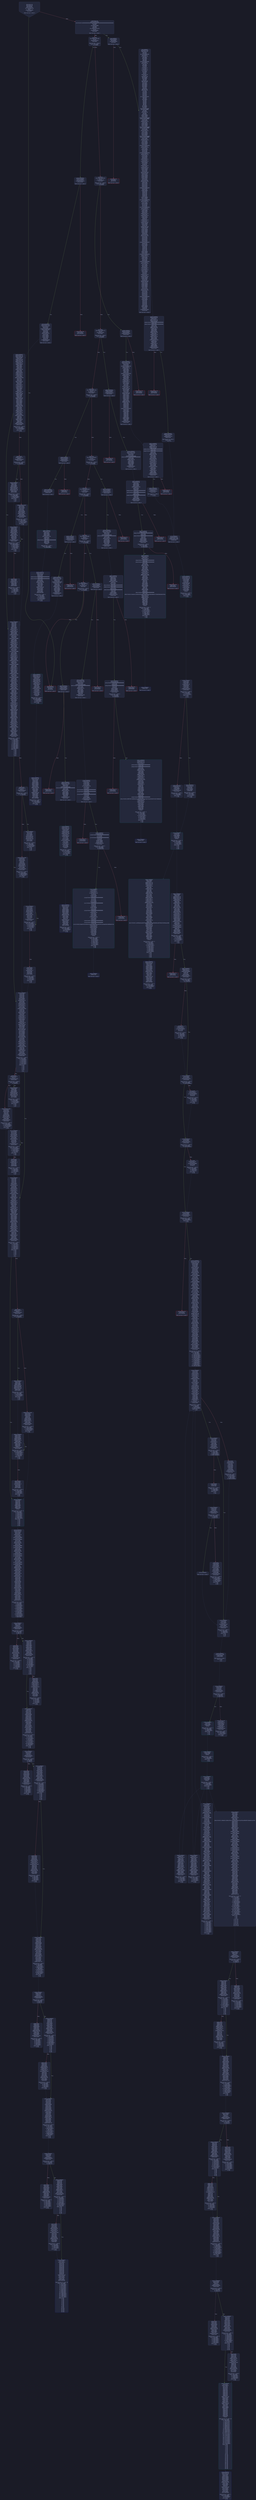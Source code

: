 digraph G {
    node [shape=box, style="filled, rounded", color="#565f89", fontcolor="#c0caf5", fontname="Helvetica", fillcolor="#24283b"];
    edge [color="#414868", fontcolor="#c0caf5", fontname="Helvetica"];
    bgcolor="#1a1b26";
    0 [ label = "[00] PUSH1 60
[02] PUSH1 40
[04] MSTORE
[05] PUSH1 04
[07] CALLDATASIZE
[08] LT
[09] PUSH2 0099
[0c] JUMPI

Stack size req: 0, sizeΔ: 0
" shape = invhouse]
    1 [ label = "[0d] PUSH1 00
[0f] CALLDATALOAD
[10] PUSH29 0100000000000000000000000000000000000000000000000000000000
[2e] SWAP1
[2f] DIV
[30] PUSH4 ffffffff
[35] AND
[36] DUP1
[37] PUSH4 0c740736
[3c] EQ
[3d] PUSH2 009e
[40] JUMPI

Stack size req: 0, sizeΔ: 1
"]
    2 [ label = "[41] DUP1
[42] PUSH4 17072f46
[47] EQ
[48] PUSH2 0218
[4b] JUMPI

Stack size req: 1, sizeΔ: 0
Entry->Op usage:
	0->71:EQ:1
"]
    3 [ label = "[4c] DUP1
[4d] PUSH4 1ed83fd4
[52] EQ
[53] PUSH2 0448
[56] JUMPI

Stack size req: 1, sizeΔ: 0
Entry->Op usage:
	0->82:EQ:1
"]
    4 [ label = "[57] DUP1
[58] PUSH4 2d06177a
[5d] EQ
[5e] PUSH2 04bd
[61] JUMPI

Stack size req: 1, sizeΔ: 0
Entry->Op usage:
	0->93:EQ:1
"]
    5 [ label = "[62] DUP1
[63] PUSH4 8da5cb5b
[68] EQ
[69] PUSH2 04f6
[6c] JUMPI

Stack size req: 1, sizeΔ: 0
Entry->Op usage:
	0->104:EQ:1
"]
    6 [ label = "[6d] DUP1
[6e] PUSH4 ac18de43
[73] EQ
[74] PUSH2 054b
[77] JUMPI

Stack size req: 1, sizeΔ: 0
Entry->Op usage:
	0->115:EQ:1
"]
    7 [ label = "[78] DUP1
[79] PUSH4 d658d2e9
[7e] EQ
[7f] PUSH2 0584
[82] JUMPI

Stack size req: 1, sizeΔ: 0
Entry->Op usage:
	0->126:EQ:1
"]
    8 [ label = "[83] DUP1
[84] PUSH4 f2fde38b
[89] EQ
[8a] PUSH2 05c3
[8d] JUMPI

Stack size req: 1, sizeΔ: 0
Entry->Op usage:
	0->137:EQ:1
"]
    9 [ label = "[8e] DUP1
[8f] PUSH4 fdff9b4d
[94] EQ
[95] PUSH2 05fc
[98] JUMPI

Stack size req: 1, sizeΔ: 0
Entry->Op usage:
	0->148:EQ:1
"]
    10 [ label = "[99] JUMPDEST
[9a] PUSH1 00
[9c] DUP1
[9d] REVERT

Stack size req: 0, sizeΔ: 0
" color = "red"]
    11 [ label = "[9e] JUMPDEST
[9f] CALLVALUE
[a0] ISZERO
[a1] PUSH2 00a9
[a4] JUMPI

Stack size req: 0, sizeΔ: 0
"]
    12 [ label = "[a5] PUSH1 00
[a7] DUP1
[a8] REVERT

Stack size req: 0, sizeΔ: 0
" color = "red"]
    13 [ label = "[a9] JUMPDEST
[aa] PUSH2 01fe
[ad] PUSH1 04
[af] DUP1
[b0] DUP1
[b1] CALLDATALOAD
[b2] SWAP1
[b3] PUSH1 20
[b5] ADD
[b6] SWAP1
[b7] DUP3
[b8] ADD
[b9] DUP1
[ba] CALLDATALOAD
[bb] SWAP1
[bc] PUSH1 20
[be] ADD
[bf] SWAP1
[c0] DUP1
[c1] DUP1
[c2] PUSH1 1f
[c4] ADD
[c5] PUSH1 20
[c7] DUP1
[c8] SWAP2
[c9] DIV
[ca] MUL
[cb] PUSH1 20
[cd] ADD
[ce] PUSH1 40
[d0] MLOAD
[d1] SWAP1
[d2] DUP2
[d3] ADD
[d4] PUSH1 40
[d6] MSTORE
[d7] DUP1
[d8] SWAP4
[d9] SWAP3
[da] SWAP2
[db] SWAP1
[dc] DUP2
[dd] DUP2
[de] MSTORE
[df] PUSH1 20
[e1] ADD
[e2] DUP4
[e3] DUP4
[e4] DUP1
[e5] DUP3
[e6] DUP5
[e7] CALLDATACOPY
[e8] DUP3
[e9] ADD
[ea] SWAP2
[eb] POP
[ec] POP
[ed] POP
[ee] POP
[ef] POP
[f0] POP
[f1] SWAP2
[f2] SWAP1
[f3] DUP1
[f4] CALLDATALOAD
[f5] PUSH4 ffffffff
[fa] AND
[fb] SWAP1
[fc] PUSH1 20
[fe] ADD
[ff] SWAP1
[0100] SWAP2
[0101] SWAP1
[0102] DUP1
[0103] CALLDATALOAD
[0104] PUSH4 ffffffff
[0109] AND
[010a] SWAP1
[010b] PUSH1 20
[010d] ADD
[010e] SWAP1
[010f] SWAP2
[0110] SWAP1
[0111] DUP1
[0112] CALLDATALOAD
[0113] PUSH4 ffffffff
[0118] AND
[0119] SWAP1
[011a] PUSH1 20
[011c] ADD
[011d] SWAP1
[011e] SWAP2
[011f] SWAP1
[0120] DUP1
[0121] CALLDATALOAD
[0122] PUSH4 ffffffff
[0127] AND
[0128] SWAP1
[0129] PUSH1 20
[012b] ADD
[012c] SWAP1
[012d] SWAP2
[012e] SWAP1
[012f] DUP1
[0130] CALLDATALOAD
[0131] SWAP1
[0132] PUSH1 20
[0134] ADD
[0135] SWAP1
[0136] DUP3
[0137] ADD
[0138] DUP1
[0139] CALLDATALOAD
[013a] SWAP1
[013b] PUSH1 20
[013d] ADD
[013e] SWAP1
[013f] DUP1
[0140] DUP1
[0141] PUSH1 1f
[0143] ADD
[0144] PUSH1 20
[0146] DUP1
[0147] SWAP2
[0148] DIV
[0149] MUL
[014a] PUSH1 20
[014c] ADD
[014d] PUSH1 40
[014f] MLOAD
[0150] SWAP1
[0151] DUP2
[0152] ADD
[0153] PUSH1 40
[0155] MSTORE
[0156] DUP1
[0157] SWAP4
[0158] SWAP3
[0159] SWAP2
[015a] SWAP1
[015b] DUP2
[015c] DUP2
[015d] MSTORE
[015e] PUSH1 20
[0160] ADD
[0161] DUP4
[0162] DUP4
[0163] DUP1
[0164] DUP3
[0165] DUP5
[0166] CALLDATACOPY
[0167] DUP3
[0168] ADD
[0169] SWAP2
[016a] POP
[016b] POP
[016c] POP
[016d] POP
[016e] POP
[016f] POP
[0170] SWAP2
[0171] SWAP1
[0172] DUP1
[0173] CALLDATALOAD
[0174] SWAP1
[0175] PUSH1 20
[0177] ADD
[0178] SWAP1
[0179] DUP3
[017a] ADD
[017b] DUP1
[017c] CALLDATALOAD
[017d] SWAP1
[017e] PUSH1 20
[0180] ADD
[0181] SWAP1
[0182] DUP1
[0183] DUP1
[0184] PUSH1 1f
[0186] ADD
[0187] PUSH1 20
[0189] DUP1
[018a] SWAP2
[018b] DIV
[018c] MUL
[018d] PUSH1 20
[018f] ADD
[0190] PUSH1 40
[0192] MLOAD
[0193] SWAP1
[0194] DUP2
[0195] ADD
[0196] PUSH1 40
[0198] MSTORE
[0199] DUP1
[019a] SWAP4
[019b] SWAP3
[019c] SWAP2
[019d] SWAP1
[019e] DUP2
[019f] DUP2
[01a0] MSTORE
[01a1] PUSH1 20
[01a3] ADD
[01a4] DUP4
[01a5] DUP4
[01a6] DUP1
[01a7] DUP3
[01a8] DUP5
[01a9] CALLDATACOPY
[01aa] DUP3
[01ab] ADD
[01ac] SWAP2
[01ad] POP
[01ae] POP
[01af] POP
[01b0] POP
[01b1] POP
[01b2] POP
[01b3] SWAP2
[01b4] SWAP1
[01b5] DUP1
[01b6] CALLDATALOAD
[01b7] SWAP1
[01b8] PUSH1 20
[01ba] ADD
[01bb] SWAP1
[01bc] DUP3
[01bd] ADD
[01be] DUP1
[01bf] CALLDATALOAD
[01c0] SWAP1
[01c1] PUSH1 20
[01c3] ADD
[01c4] SWAP1
[01c5] DUP1
[01c6] DUP1
[01c7] PUSH1 1f
[01c9] ADD
[01ca] PUSH1 20
[01cc] DUP1
[01cd] SWAP2
[01ce] DIV
[01cf] MUL
[01d0] PUSH1 20
[01d2] ADD
[01d3] PUSH1 40
[01d5] MLOAD
[01d6] SWAP1
[01d7] DUP2
[01d8] ADD
[01d9] PUSH1 40
[01db] MSTORE
[01dc] DUP1
[01dd] SWAP4
[01de] SWAP3
[01df] SWAP2
[01e0] SWAP1
[01e1] DUP2
[01e2] DUP2
[01e3] MSTORE
[01e4] PUSH1 20
[01e6] ADD
[01e7] DUP4
[01e8] DUP4
[01e9] DUP1
[01ea] DUP3
[01eb] DUP5
[01ec] CALLDATACOPY
[01ed] DUP3
[01ee] ADD
[01ef] SWAP2
[01f0] POP
[01f1] POP
[01f2] POP
[01f3] POP
[01f4] POP
[01f5] POP
[01f6] SWAP2
[01f7] SWAP1
[01f8] POP
[01f9] POP
[01fa] PUSH2 064d
[01fd] JUMP

Stack size req: 0, sizeΔ: 9
"]
    14 [ label = "[01fe] JUMPDEST
[01ff] PUSH1 40
[0201] MLOAD
[0202] DUP1
[0203] DUP3
[0204] ISZERO
[0205] ISZERO
[0206] ISZERO
[0207] ISZERO
[0208] DUP2
[0209] MSTORE
[020a] PUSH1 20
[020c] ADD
[020d] SWAP2
[020e] POP
[020f] POP
[0210] PUSH1 40
[0212] MLOAD
[0213] DUP1
[0214] SWAP2
[0215] SUB
[0216] SWAP1
[0217] RETURN

Stack size req: 1, sizeΔ: -1
Entry->Op usage:
	0->516:ISZERO:0
	0->526:POP:0
Entry->Exit:
	0->😵
" color = "darkblue"]
    15 [ label = "[0218] JUMPDEST
[0219] CALLVALUE
[021a] ISZERO
[021b] PUSH2 0223
[021e] JUMPI

Stack size req: 0, sizeΔ: 0
"]
    16 [ label = "[021f] PUSH1 00
[0221] DUP1
[0222] REVERT

Stack size req: 0, sizeΔ: 0
" color = "red"]
    17 [ label = "[0223] JUMPDEST
[0224] PUSH2 023d
[0227] PUSH1 04
[0229] DUP1
[022a] DUP1
[022b] CALLDATALOAD
[022c] PUSH1 00
[022e] NOT
[022f] AND
[0230] SWAP1
[0231] PUSH1 20
[0233] ADD
[0234] SWAP1
[0235] SWAP2
[0236] SWAP1
[0237] POP
[0238] POP
[0239] PUSH2 0a9f
[023c] JUMP

Stack size req: 0, sizeΔ: 2
"]
    18 [ label = "[023d] JUMPDEST
[023e] PUSH1 40
[0240] MLOAD
[0241] DUP1
[0242] DUP1
[0243] PUSH1 20
[0245] ADD
[0246] DUP10
[0247] PUSH4 ffffffff
[024c] AND
[024d] PUSH4 ffffffff
[0252] AND
[0253] DUP2
[0254] MSTORE
[0255] PUSH1 20
[0257] ADD
[0258] DUP9
[0259] PUSH4 ffffffff
[025e] AND
[025f] PUSH4 ffffffff
[0264] AND
[0265] DUP2
[0266] MSTORE
[0267] PUSH1 20
[0269] ADD
[026a] DUP8
[026b] PUSH4 ffffffff
[0270] AND
[0271] PUSH4 ffffffff
[0276] AND
[0277] DUP2
[0278] MSTORE
[0279] PUSH1 20
[027b] ADD
[027c] DUP7
[027d] PUSH4 ffffffff
[0282] AND
[0283] PUSH4 ffffffff
[0288] AND
[0289] DUP2
[028a] MSTORE
[028b] PUSH1 20
[028d] ADD
[028e] DUP1
[028f] PUSH1 20
[0291] ADD
[0292] DUP1
[0293] PUSH1 20
[0295] ADD
[0296] DUP1
[0297] PUSH1 20
[0299] ADD
[029a] DUP6
[029b] DUP2
[029c] SUB
[029d] DUP6
[029e] MSTORE
[029f] DUP14
[02a0] DUP2
[02a1] DUP2
[02a2] MLOAD
[02a3] DUP2
[02a4] MSTORE
[02a5] PUSH1 20
[02a7] ADD
[02a8] SWAP2
[02a9] POP
[02aa] DUP1
[02ab] MLOAD
[02ac] SWAP1
[02ad] PUSH1 20
[02af] ADD
[02b0] SWAP1
[02b1] DUP1
[02b2] DUP4
[02b3] DUP4
[02b4] PUSH1 00

Stack size req: 8, sizeΔ: 12
Entry->Op usage:
	3->642:AND:1
	3->648:AND:1
	3->650:MSTORE:1
	4->624:AND:1
	4->630:AND:1
	4->632:MSTORE:1
	5->606:AND:1
	5->612:AND:1
	5->614:MSTORE:1
	6->588:AND:1
	6->594:AND:1
	6->596:MSTORE:1
	7->674:MLOAD:0
	7->683:MLOAD:0
	7->687:ADD:1
"]
    19 [ label = "[02b6] JUMPDEST
[02b7] DUP4
[02b8] DUP2
[02b9] LT
[02ba] ISZERO
[02bb] PUSH2 02d1
[02be] JUMPI

Stack size req: 4, sizeΔ: 0
Entry->Op usage:
	0->697:LT:0
	3->697:LT:1
"]
    20 [ label = "[02bf] DUP1
[02c0] DUP3
[02c1] ADD
[02c2] MLOAD
[02c3] DUP2
[02c4] DUP5
[02c5] ADD
[02c6] MSTORE
[02c7] PUSH1 20
[02c9] DUP2
[02ca] ADD
[02cb] SWAP1
[02cc] POP
[02cd] PUSH2 02b6
[02d0] JUMP

Stack size req: 3, sizeΔ: 0
Entry->Op usage:
	0->705:ADD:1
	0->709:ADD:1
	0->714:ADD:0
	0->716:POP:0
	1->705:ADD:0
	2->709:ADD:0
Entry->Exit:
	0->😵
"]
    21 [ label = "[02d1] JUMPDEST
[02d2] POP
[02d3] POP
[02d4] POP
[02d5] POP
[02d6] SWAP1
[02d7] POP
[02d8] SWAP1
[02d9] DUP2
[02da] ADD
[02db] SWAP1
[02dc] PUSH1 1f
[02de] AND
[02df] DUP1
[02e0] ISZERO
[02e1] PUSH2 02fe
[02e4] JUMPI

Stack size req: 7, sizeΔ: -5
Entry->Op usage:
	0->722:POP:0
	1->723:POP:0
	2->724:POP:0
	3->725:POP:0
	4->730:ADD:0
	4->734:AND:1
	4->736:ISZERO:0
	5->727:POP:0
	6->730:ADD:1
Entry->Exit:
	0->😵
	1->😵
	2->😵
	3->😵
	4->0
	5->😵
	6->😵
"]
    22 [ label = "[02e5] DUP1
[02e6] DUP3
[02e7] SUB
[02e8] DUP1
[02e9] MLOAD
[02ea] PUSH1 01
[02ec] DUP4
[02ed] PUSH1 20
[02ef] SUB
[02f0] PUSH2 0100
[02f3] EXP
[02f4] SUB
[02f5] NOT
[02f6] AND
[02f7] DUP2
[02f8] MSTORE
[02f9] PUSH1 20
[02fb] ADD
[02fc] SWAP2
[02fd] POP

Stack size req: 2, sizeΔ: 0
Entry->Op usage:
	0->743:SUB:1
	0->751:SUB:1
	1->743:SUB:0
	1->765:POP:0
Entry->Exit:
	1->😵
"]
    23 [ label = "[02fe] JUMPDEST
[02ff] POP
[0300] DUP6
[0301] DUP2
[0302] SUB
[0303] DUP5
[0304] MSTORE
[0305] DUP9
[0306] DUP2
[0307] DUP2
[0308] MLOAD
[0309] DUP2
[030a] MSTORE
[030b] PUSH1 20
[030d] ADD
[030e] SWAP2
[030f] POP
[0310] DUP1
[0311] MLOAD
[0312] SWAP1
[0313] PUSH1 20
[0315] ADD
[0316] SWAP1
[0317] DUP1
[0318] DUP4
[0319] DUP4
[031a] PUSH1 00

Stack size req: 10, sizeΔ: 5
Entry->Op usage:
	0->767:POP:0
	1->770:SUB:0
	1->778:MSTORE:0
	1->781:ADD:1
	1->783:POP:0
	4->772:MSTORE:0
	6->770:SUB:1
	9->776:MLOAD:0
	9->785:MLOAD:0
	9->789:ADD:1
Entry->Exit:
	0->😵
	1->😵
"]
    24 [ label = "[031c] JUMPDEST
[031d] DUP4
[031e] DUP2
[031f] LT
[0320] ISZERO
[0321] PUSH2 0337
[0324] JUMPI

Stack size req: 4, sizeΔ: 0
Entry->Op usage:
	0->799:LT:0
	3->799:LT:1
"]
    25 [ label = "[0325] DUP1
[0326] DUP3
[0327] ADD
[0328] MLOAD
[0329] DUP2
[032a] DUP5
[032b] ADD
[032c] MSTORE
[032d] PUSH1 20
[032f] DUP2
[0330] ADD
[0331] SWAP1
[0332] POP
[0333] PUSH2 031c
[0336] JUMP

Stack size req: 3, sizeΔ: 0
Entry->Op usage:
	0->807:ADD:1
	0->811:ADD:1
	0->816:ADD:0
	0->818:POP:0
	1->807:ADD:0
	2->811:ADD:0
Entry->Exit:
	0->😵
"]
    26 [ label = "[0337] JUMPDEST
[0338] POP
[0339] POP
[033a] POP
[033b] POP
[033c] SWAP1
[033d] POP
[033e] SWAP1
[033f] DUP2
[0340] ADD
[0341] SWAP1
[0342] PUSH1 1f
[0344] AND
[0345] DUP1
[0346] ISZERO
[0347] PUSH2 0364
[034a] JUMPI

Stack size req: 7, sizeΔ: -5
Entry->Op usage:
	0->824:POP:0
	1->825:POP:0
	2->826:POP:0
	3->827:POP:0
	4->832:ADD:0
	4->836:AND:1
	4->838:ISZERO:0
	5->829:POP:0
	6->832:ADD:1
Entry->Exit:
	0->😵
	1->😵
	2->😵
	3->😵
	4->0
	5->😵
	6->😵
"]
    27 [ label = "[034b] DUP1
[034c] DUP3
[034d] SUB
[034e] DUP1
[034f] MLOAD
[0350] PUSH1 01
[0352] DUP4
[0353] PUSH1 20
[0355] SUB
[0356] PUSH2 0100
[0359] EXP
[035a] SUB
[035b] NOT
[035c] AND
[035d] DUP2
[035e] MSTORE
[035f] PUSH1 20
[0361] ADD
[0362] SWAP2
[0363] POP

Stack size req: 2, sizeΔ: 0
Entry->Op usage:
	0->845:SUB:1
	0->853:SUB:1
	1->845:SUB:0
	1->867:POP:0
Entry->Exit:
	1->😵
"]
    28 [ label = "[0364] JUMPDEST
[0365] POP
[0366] DUP6
[0367] DUP2
[0368] SUB
[0369] DUP4
[036a] MSTORE
[036b] DUP8
[036c] DUP2
[036d] DUP2
[036e] MLOAD
[036f] DUP2
[0370] MSTORE
[0371] PUSH1 20
[0373] ADD
[0374] SWAP2
[0375] POP
[0376] DUP1
[0377] MLOAD
[0378] SWAP1
[0379] PUSH1 20
[037b] ADD
[037c] SWAP1
[037d] DUP1
[037e] DUP4
[037f] DUP4
[0380] PUSH1 00

Stack size req: 9, sizeΔ: 5
Entry->Op usage:
	0->869:POP:0
	1->872:SUB:0
	1->880:MSTORE:0
	1->883:ADD:1
	1->885:POP:0
	3->874:MSTORE:0
	6->872:SUB:1
	8->878:MLOAD:0
	8->887:MLOAD:0
	8->891:ADD:1
Entry->Exit:
	0->😵
	1->😵
"]
    29 [ label = "[0382] JUMPDEST
[0383] DUP4
[0384] DUP2
[0385] LT
[0386] ISZERO
[0387] PUSH2 039d
[038a] JUMPI

Stack size req: 4, sizeΔ: 0
Entry->Op usage:
	0->901:LT:0
	3->901:LT:1
"]
    30 [ label = "[038b] DUP1
[038c] DUP3
[038d] ADD
[038e] MLOAD
[038f] DUP2
[0390] DUP5
[0391] ADD
[0392] MSTORE
[0393] PUSH1 20
[0395] DUP2
[0396] ADD
[0397] SWAP1
[0398] POP
[0399] PUSH2 0382
[039c] JUMP

Stack size req: 3, sizeΔ: 0
Entry->Op usage:
	0->909:ADD:1
	0->913:ADD:1
	0->918:ADD:0
	0->920:POP:0
	1->909:ADD:0
	2->913:ADD:0
Entry->Exit:
	0->😵
"]
    31 [ label = "[039d] JUMPDEST
[039e] POP
[039f] POP
[03a0] POP
[03a1] POP
[03a2] SWAP1
[03a3] POP
[03a4] SWAP1
[03a5] DUP2
[03a6] ADD
[03a7] SWAP1
[03a8] PUSH1 1f
[03aa] AND
[03ab] DUP1
[03ac] ISZERO
[03ad] PUSH2 03ca
[03b0] JUMPI

Stack size req: 7, sizeΔ: -5
Entry->Op usage:
	0->926:POP:0
	1->927:POP:0
	2->928:POP:0
	3->929:POP:0
	4->934:ADD:0
	4->938:AND:1
	4->940:ISZERO:0
	5->931:POP:0
	6->934:ADD:1
Entry->Exit:
	0->😵
	1->😵
	2->😵
	3->😵
	4->0
	5->😵
	6->😵
"]
    32 [ label = "[03b1] DUP1
[03b2] DUP3
[03b3] SUB
[03b4] DUP1
[03b5] MLOAD
[03b6] PUSH1 01
[03b8] DUP4
[03b9] PUSH1 20
[03bb] SUB
[03bc] PUSH2 0100
[03bf] EXP
[03c0] SUB
[03c1] NOT
[03c2] AND
[03c3] DUP2
[03c4] MSTORE
[03c5] PUSH1 20
[03c7] ADD
[03c8] SWAP2
[03c9] POP

Stack size req: 2, sizeΔ: 0
Entry->Op usage:
	0->947:SUB:1
	0->955:SUB:1
	1->947:SUB:0
	1->969:POP:0
Entry->Exit:
	1->😵
"]
    33 [ label = "[03ca] JUMPDEST
[03cb] POP
[03cc] DUP6
[03cd] DUP2
[03ce] SUB
[03cf] DUP3
[03d0] MSTORE
[03d1] DUP7
[03d2] DUP2
[03d3] DUP2
[03d4] MLOAD
[03d5] DUP2
[03d6] MSTORE
[03d7] PUSH1 20
[03d9] ADD
[03da] SWAP2
[03db] POP
[03dc] DUP1
[03dd] MLOAD
[03de] SWAP1
[03df] PUSH1 20
[03e1] ADD
[03e2] SWAP1
[03e3] DUP1
[03e4] DUP4
[03e5] DUP4
[03e6] PUSH1 00

Stack size req: 8, sizeΔ: 5
Entry->Op usage:
	0->971:POP:0
	1->974:SUB:0
	1->982:MSTORE:0
	1->985:ADD:1
	1->987:POP:0
	2->976:MSTORE:0
	6->974:SUB:1
	7->980:MLOAD:0
	7->989:MLOAD:0
	7->993:ADD:1
Entry->Exit:
	0->😵
	1->😵
"]
    34 [ label = "[03e8] JUMPDEST
[03e9] DUP4
[03ea] DUP2
[03eb] LT
[03ec] ISZERO
[03ed] PUSH2 0403
[03f0] JUMPI

Stack size req: 4, sizeΔ: 0
Entry->Op usage:
	0->1003:LT:0
	3->1003:LT:1
"]
    35 [ label = "[03f1] DUP1
[03f2] DUP3
[03f3] ADD
[03f4] MLOAD
[03f5] DUP2
[03f6] DUP5
[03f7] ADD
[03f8] MSTORE
[03f9] PUSH1 20
[03fb] DUP2
[03fc] ADD
[03fd] SWAP1
[03fe] POP
[03ff] PUSH2 03e8
[0402] JUMP

Stack size req: 3, sizeΔ: 0
Entry->Op usage:
	0->1011:ADD:1
	0->1015:ADD:1
	0->1020:ADD:0
	0->1022:POP:0
	1->1011:ADD:0
	2->1015:ADD:0
Entry->Exit:
	0->😵
"]
    36 [ label = "[0403] JUMPDEST
[0404] POP
[0405] POP
[0406] POP
[0407] POP
[0408] SWAP1
[0409] POP
[040a] SWAP1
[040b] DUP2
[040c] ADD
[040d] SWAP1
[040e] PUSH1 1f
[0410] AND
[0411] DUP1
[0412] ISZERO
[0413] PUSH2 0430
[0416] JUMPI

Stack size req: 7, sizeΔ: -5
Entry->Op usage:
	0->1028:POP:0
	1->1029:POP:0
	2->1030:POP:0
	3->1031:POP:0
	4->1036:ADD:0
	4->1040:AND:1
	4->1042:ISZERO:0
	5->1033:POP:0
	6->1036:ADD:1
Entry->Exit:
	0->😵
	1->😵
	2->😵
	3->😵
	4->0
	5->😵
	6->😵
"]
    37 [ label = "[0417] DUP1
[0418] DUP3
[0419] SUB
[041a] DUP1
[041b] MLOAD
[041c] PUSH1 01
[041e] DUP4
[041f] PUSH1 20
[0421] SUB
[0422] PUSH2 0100
[0425] EXP
[0426] SUB
[0427] NOT
[0428] AND
[0429] DUP2
[042a] MSTORE
[042b] PUSH1 20
[042d] ADD
[042e] SWAP2
[042f] POP

Stack size req: 2, sizeΔ: 0
Entry->Op usage:
	0->1049:SUB:1
	0->1057:SUB:1
	1->1049:SUB:0
	1->1071:POP:0
Entry->Exit:
	1->😵
"]
    38 [ label = "[0430] JUMPDEST
[0431] POP
[0432] SWAP13
[0433] POP
[0434] POP
[0435] POP
[0436] POP
[0437] POP
[0438] POP
[0439] POP
[043a] POP
[043b] POP
[043c] POP
[043d] POP
[043e] POP
[043f] POP
[0440] PUSH1 40
[0442] MLOAD
[0443] DUP1
[0444] SWAP2
[0445] SUB
[0446] SWAP1
[0447] RETURN

Stack size req: 15, sizeΔ: -15
Entry->Op usage:
	0->1073:POP:0
	1->1093:SUB:0
	2->1076:POP:0
	3->1077:POP:0
	4->1078:POP:0
	5->1079:POP:0
	6->1080:POP:0
	7->1081:POP:0
	8->1082:POP:0
	9->1083:POP:0
	10->1084:POP:0
	11->1085:POP:0
	12->1086:POP:0
	13->1087:POP:0
	14->1075:POP:0
Entry->Exit:
	0->😵
	1->😵
	2->😵
	3->😵
	4->😵
	5->😵
	6->😵
	7->😵
	8->😵
	9->😵
	10->😵
	11->😵
	12->😵
	13->😵
	14->😵
" color = "darkblue"]
    39 [ label = "[0448] JUMPDEST
[0449] CALLVALUE
[044a] ISZERO
[044b] PUSH2 0453
[044e] JUMPI

Stack size req: 0, sizeΔ: 0
"]
    40 [ label = "[044f] PUSH1 00
[0451] DUP1
[0452] REVERT

Stack size req: 0, sizeΔ: 0
" color = "red"]
    41 [ label = "[0453] JUMPDEST
[0454] PUSH2 04a3
[0457] PUSH1 04
[0459] DUP1
[045a] DUP1
[045b] CALLDATALOAD
[045c] SWAP1
[045d] PUSH1 20
[045f] ADD
[0460] SWAP1
[0461] DUP3
[0462] ADD
[0463] DUP1
[0464] CALLDATALOAD
[0465] SWAP1
[0466] PUSH1 20
[0468] ADD
[0469] SWAP1
[046a] DUP1
[046b] DUP1
[046c] PUSH1 1f
[046e] ADD
[046f] PUSH1 20
[0471] DUP1
[0472] SWAP2
[0473] DIV
[0474] MUL
[0475] PUSH1 20
[0477] ADD
[0478] PUSH1 40
[047a] MLOAD
[047b] SWAP1
[047c] DUP2
[047d] ADD
[047e] PUSH1 40
[0480] MSTORE
[0481] DUP1
[0482] SWAP4
[0483] SWAP3
[0484] SWAP2
[0485] SWAP1
[0486] DUP2
[0487] DUP2
[0488] MSTORE
[0489] PUSH1 20
[048b] ADD
[048c] DUP4
[048d] DUP4
[048e] DUP1
[048f] DUP3
[0490] DUP5
[0491] CALLDATACOPY
[0492] DUP3
[0493] ADD
[0494] SWAP2
[0495] POP
[0496] POP
[0497] POP
[0498] POP
[0499] POP
[049a] POP
[049b] SWAP2
[049c] SWAP1
[049d] POP
[049e] POP
[049f] PUSH2 0d87
[04a2] JUMP

Stack size req: 0, sizeΔ: 2
"]
    42 [ label = "[04a3] JUMPDEST
[04a4] PUSH1 40
[04a6] MLOAD
[04a7] DUP1
[04a8] DUP3
[04a9] ISZERO
[04aa] ISZERO
[04ab] ISZERO
[04ac] ISZERO
[04ad] DUP2
[04ae] MSTORE
[04af] PUSH1 20
[04b1] ADD
[04b2] SWAP2
[04b3] POP
[04b4] POP
[04b5] PUSH1 40
[04b7] MLOAD
[04b8] DUP1
[04b9] SWAP2
[04ba] SUB
[04bb] SWAP1
[04bc] RETURN

Stack size req: 1, sizeΔ: -1
Entry->Op usage:
	0->1193:ISZERO:0
	0->1203:POP:0
Entry->Exit:
	0->😵
" color = "darkblue"]
    43 [ label = "[04bd] JUMPDEST
[04be] CALLVALUE
[04bf] ISZERO
[04c0] PUSH2 04c8
[04c3] JUMPI

Stack size req: 0, sizeΔ: 0
"]
    44 [ label = "[04c4] PUSH1 00
[04c6] DUP1
[04c7] REVERT

Stack size req: 0, sizeΔ: 0
" color = "red"]
    45 [ label = "[04c8] JUMPDEST
[04c9] PUSH2 04f4
[04cc] PUSH1 04
[04ce] DUP1
[04cf] DUP1
[04d0] CALLDATALOAD
[04d1] PUSH20 ffffffffffffffffffffffffffffffffffffffff
[04e6] AND
[04e7] SWAP1
[04e8] PUSH1 20
[04ea] ADD
[04eb] SWAP1
[04ec] SWAP2
[04ed] SWAP1
[04ee] POP
[04ef] POP
[04f0] PUSH2 0e5c
[04f3] JUMP

Stack size req: 0, sizeΔ: 2
"]
    46 [ label = "[04f4] JUMPDEST
[04f5] STOP

Stack size req: 0, sizeΔ: 0
" color = "darkblue"]
    47 [ label = "[04f6] JUMPDEST
[04f7] CALLVALUE
[04f8] ISZERO
[04f9] PUSH2 0501
[04fc] JUMPI

Stack size req: 0, sizeΔ: 0
"]
    48 [ label = "[04fd] PUSH1 00
[04ff] DUP1
[0500] REVERT

Stack size req: 0, sizeΔ: 0
" color = "red"]
    49 [ label = "[0501] JUMPDEST
[0502] PUSH2 0509
[0505] PUSH2 0f90
[0508] JUMP

Stack size req: 0, sizeΔ: 1
"]
    50 [ label = "[0509] JUMPDEST
[050a] PUSH1 40
[050c] MLOAD
[050d] DUP1
[050e] DUP3
[050f] PUSH20 ffffffffffffffffffffffffffffffffffffffff
[0524] AND
[0525] PUSH20 ffffffffffffffffffffffffffffffffffffffff
[053a] AND
[053b] DUP2
[053c] MSTORE
[053d] PUSH1 20
[053f] ADD
[0540] SWAP2
[0541] POP
[0542] POP
[0543] PUSH1 40
[0545] MLOAD
[0546] DUP1
[0547] SWAP2
[0548] SUB
[0549] SWAP1
[054a] RETURN

Stack size req: 1, sizeΔ: -1
Entry->Op usage:
	0->1316:AND:1
	0->1338:AND:1
	0->1340:MSTORE:1
	0->1345:POP:0
Entry->Exit:
	0->😵
" color = "darkblue"]
    51 [ label = "[054b] JUMPDEST
[054c] CALLVALUE
[054d] ISZERO
[054e] PUSH2 0556
[0551] JUMPI

Stack size req: 0, sizeΔ: 0
"]
    52 [ label = "[0552] PUSH1 00
[0554] DUP1
[0555] REVERT

Stack size req: 0, sizeΔ: 0
" color = "red"]
    53 [ label = "[0556] JUMPDEST
[0557] PUSH2 0582
[055a] PUSH1 04
[055c] DUP1
[055d] DUP1
[055e] CALLDATALOAD
[055f] PUSH20 ffffffffffffffffffffffffffffffffffffffff
[0574] AND
[0575] SWAP1
[0576] PUSH1 20
[0578] ADD
[0579] SWAP1
[057a] SWAP2
[057b] SWAP1
[057c] POP
[057d] POP
[057e] PUSH2 0fb5
[0581] JUMP

Stack size req: 0, sizeΔ: 2
"]
    54 [ label = "[0582] JUMPDEST
[0583] STOP

Stack size req: 0, sizeΔ: 0
" color = "darkblue"]
    55 [ label = "[0584] JUMPDEST
[0585] CALLVALUE
[0586] ISZERO
[0587] PUSH2 058f
[058a] JUMPI

Stack size req: 0, sizeΔ: 0
"]
    56 [ label = "[058b] PUSH1 00
[058d] DUP1
[058e] REVERT

Stack size req: 0, sizeΔ: 0
" color = "red"]
    57 [ label = "[058f] JUMPDEST
[0590] PUSH2 05a9
[0593] PUSH1 04
[0595] DUP1
[0596] DUP1
[0597] CALLDATALOAD
[0598] PUSH1 00
[059a] NOT
[059b] AND
[059c] SWAP1
[059d] PUSH1 20
[059f] ADD
[05a0] SWAP1
[05a1] SWAP2
[05a2] SWAP1
[05a3] POP
[05a4] POP
[05a5] PUSH2 10ea
[05a8] JUMP

Stack size req: 0, sizeΔ: 2
"]
    58 [ label = "[05a9] JUMPDEST
[05aa] PUSH1 40
[05ac] MLOAD
[05ad] DUP1
[05ae] DUP3
[05af] ISZERO
[05b0] ISZERO
[05b1] ISZERO
[05b2] ISZERO
[05b3] DUP2
[05b4] MSTORE
[05b5] PUSH1 20
[05b7] ADD
[05b8] SWAP2
[05b9] POP
[05ba] POP
[05bb] PUSH1 40
[05bd] MLOAD
[05be] DUP1
[05bf] SWAP2
[05c0] SUB
[05c1] SWAP1
[05c2] RETURN

Stack size req: 1, sizeΔ: -1
Entry->Op usage:
	0->1455:ISZERO:0
	0->1465:POP:0
Entry->Exit:
	0->😵
" color = "darkblue"]
    59 [ label = "[05c3] JUMPDEST
[05c4] CALLVALUE
[05c5] ISZERO
[05c6] PUSH2 05ce
[05c9] JUMPI

Stack size req: 0, sizeΔ: 0
"]
    60 [ label = "[05ca] PUSH1 00
[05cc] DUP1
[05cd] REVERT

Stack size req: 0, sizeΔ: 0
" color = "red"]
    61 [ label = "[05ce] JUMPDEST
[05cf] PUSH2 05fa
[05d2] PUSH1 04
[05d4] DUP1
[05d5] DUP1
[05d6] CALLDATALOAD
[05d7] PUSH20 ffffffffffffffffffffffffffffffffffffffff
[05ec] AND
[05ed] SWAP1
[05ee] PUSH1 20
[05f0] ADD
[05f1] SWAP1
[05f2] SWAP2
[05f3] SWAP1
[05f4] POP
[05f5] POP
[05f6] PUSH2 110a
[05f9] JUMP

Stack size req: 0, sizeΔ: 2
"]
    62 [ label = "[05fa] JUMPDEST
[05fb] STOP

Stack size req: 0, sizeΔ: 0
" color = "darkblue"]
    63 [ label = "[05fc] JUMPDEST
[05fd] CALLVALUE
[05fe] ISZERO
[05ff] PUSH2 0607
[0602] JUMPI

Stack size req: 0, sizeΔ: 0
"]
    64 [ label = "[0603] PUSH1 00
[0605] DUP1
[0606] REVERT

Stack size req: 0, sizeΔ: 0
" color = "red"]
    65 [ label = "[0607] JUMPDEST
[0608] PUSH2 0633
[060b] PUSH1 04
[060d] DUP1
[060e] DUP1
[060f] CALLDATALOAD
[0610] PUSH20 ffffffffffffffffffffffffffffffffffffffff
[0625] AND
[0626] SWAP1
[0627] PUSH1 20
[0629] ADD
[062a] SWAP1
[062b] SWAP2
[062c] SWAP1
[062d] POP
[062e] POP
[062f] PUSH2 125f
[0632] JUMP

Stack size req: 0, sizeΔ: 2
"]
    66 [ label = "[0633] JUMPDEST
[0634] PUSH1 40
[0636] MLOAD
[0637] DUP1
[0638] DUP3
[0639] ISZERO
[063a] ISZERO
[063b] ISZERO
[063c] ISZERO
[063d] DUP2
[063e] MSTORE
[063f] PUSH1 20
[0641] ADD
[0642] SWAP2
[0643] POP
[0644] POP
[0645] PUSH1 40
[0647] MLOAD
[0648] DUP1
[0649] SWAP2
[064a] SUB
[064b] SWAP1
[064c] RETURN

Stack size req: 1, sizeΔ: -1
Entry->Op usage:
	0->1593:ISZERO:0
	0->1603:POP:0
Entry->Exit:
	0->😵
" color = "darkblue"]
    67 [ label = "[064d] JUMPDEST
[064e] PUSH1 00
[0650] DUP1
[0651] PUSH1 01
[0653] PUSH1 00
[0655] CALLER
[0656] PUSH20 ffffffffffffffffffffffffffffffffffffffff
[066b] AND
[066c] PUSH20 ffffffffffffffffffffffffffffffffffffffff
[0681] AND
[0682] DUP2
[0683] MSTORE
[0684] PUSH1 20
[0686] ADD
[0687] SWAP1
[0688] DUP2
[0689] MSTORE
[068a] PUSH1 20
[068c] ADD
[068d] PUSH1 00
[068f] SHA3
[0690] PUSH1 00
[0692] SWAP1
[0693] SLOAD
[0694] SWAP1
[0695] PUSH2 0100
[0698] EXP
[0699] SWAP1
[069a] DIV
[069b] PUSH1 ff
[069d] AND
[069e] ISZERO
[069f] ISZERO
[06a0] PUSH2 06a8
[06a3] JUMPI

Stack size req: 0, sizeΔ: 2
"]
    68 [ label = "[06a4] PUSH1 00
[06a6] DUP1
[06a7] REVERT

Stack size req: 0, sizeΔ: 0
" color = "red"]
    69 [ label = "[06a8] JUMPDEST
[06a9] PUSH2 06b1
[06ac] DUP11
[06ad] PUSH2 127f
[06b0] JUMP

Stack size req: 10, sizeΔ: 2
Entry->Exit:
	9->0, 11
"]
    70 [ label = "[06b1] JUMPDEST
[06b2] SWAP1
[06b3] POP
[06b4] PUSH1 00
[06b6] PUSH1 02
[06b8] PUSH1 00
[06ba] DUP4
[06bb] PUSH1 00
[06bd] NOT
[06be] AND
[06bf] PUSH1 00
[06c1] NOT
[06c2] AND
[06c3] DUP2
[06c4] MSTORE
[06c5] PUSH1 20
[06c7] ADD
[06c8] SWAP1
[06c9] DUP2
[06ca] MSTORE
[06cb] PUSH1 20
[06cd] ADD
[06ce] PUSH1 00
[06d0] SHA3
[06d1] PUSH1 01
[06d3] ADD
[06d4] PUSH1 00
[06d6] SWAP1
[06d7] SLOAD
[06d8] SWAP1
[06d9] PUSH2 0100
[06dc] EXP
[06dd] SWAP1
[06de] DIV
[06df] PUSH4 ffffffff
[06e4] AND
[06e5] PUSH4 ffffffff
[06ea] AND
[06eb] GT
[06ec] ISZERO
[06ed] ISZERO
[06ee] ISZERO
[06ef] PUSH2 06f7
[06f2] JUMPI

Stack size req: 2, sizeΔ: -1
Entry->Op usage:
	0->1726:AND:1
	0->1730:AND:1
	0->1732:MSTORE:1
	1->1715:POP:0
Entry->Exit:
	0->0
	1->😵
"]
    71 [ label = "[06f3] PUSH1 00
[06f5] DUP1
[06f6] REVERT

Stack size req: 0, sizeΔ: 0
" color = "red"]
    72 [ label = "[06f7] JUMPDEST
[06f8] PUSH1 00
[06fa] DUP10
[06fb] PUSH4 ffffffff
[0700] AND
[0701] GT
[0702] DUP1
[0703] ISZERO
[0704] PUSH2 0713
[0707] JUMPI

Stack size req: 9, sizeΔ: 1
Entry->Op usage:
	8->1792:AND:1
	8->1793:GT:0
"]
    73 [ label = "[0708] POP
[0709] PUSH1 00
[070b] DUP9
[070c] PUSH4 ffffffff
[0711] AND
[0712] GT

Stack size req: 9, sizeΔ: 0
Entry->Op usage:
	0->1800:POP:0
	8->1809:AND:1
	8->1810:GT:0
Entry->Exit:
	0->😵
"]
    74 [ label = "[0713] JUMPDEST
[0714] DUP1
[0715] ISZERO
[0716] PUSH2 0725
[0719] JUMPI

Stack size req: 1, sizeΔ: 0
Entry->Op usage:
	0->1813:ISZERO:0
"]
    75 [ label = "[071a] POP
[071b] PUSH1 00
[071d] DUP8
[071e] PUSH4 ffffffff
[0723] AND
[0724] GT

Stack size req: 8, sizeΔ: 0
Entry->Op usage:
	0->1818:POP:0
	7->1827:AND:1
	7->1828:GT:0
Entry->Exit:
	0->😵
"]
    76 [ label = "[0725] JUMPDEST
[0726] DUP1
[0727] ISZERO
[0728] PUSH2 0737
[072b] JUMPI

Stack size req: 1, sizeΔ: 0
Entry->Op usage:
	0->1831:ISZERO:0
"]
    77 [ label = "[072c] POP
[072d] PUSH1 00
[072f] DUP7
[0730] PUSH4 ffffffff
[0735] AND
[0736] GT

Stack size req: 7, sizeΔ: 0
Entry->Op usage:
	0->1836:POP:0
	6->1845:AND:1
	6->1846:GT:0
Entry->Exit:
	0->😵
"]
    78 [ label = "[0737] JUMPDEST
[0738] ISZERO
[0739] ISZERO
[073a] PUSH2 0742
[073d] JUMPI

Stack size req: 1, sizeΔ: -1
Entry->Op usage:
	0->1848:ISZERO:0
Entry->Exit:
	0->😵
"]
    79 [ label = "[073e] PUSH1 00
[0740] DUP1
[0741] REVERT

Stack size req: 0, sizeΔ: 0
" color = "red"]
    80 [ label = "[0742] JUMPDEST
[0743] PUSH2 0100
[0746] PUSH1 40
[0748] MLOAD
[0749] SWAP1
[074a] DUP2
[074b] ADD
[074c] PUSH1 40
[074e] MSTORE
[074f] DUP1
[0750] DUP12
[0751] DUP2
[0752] MSTORE
[0753] PUSH1 20
[0755] ADD
[0756] DUP11
[0757] PUSH4 ffffffff
[075c] AND
[075d] DUP2
[075e] MSTORE
[075f] PUSH1 20
[0761] ADD
[0762] DUP10
[0763] PUSH4 ffffffff
[0768] AND
[0769] DUP2
[076a] MSTORE
[076b] PUSH1 20
[076d] ADD
[076e] DUP9
[076f] PUSH4 ffffffff
[0774] AND
[0775] DUP2
[0776] MSTORE
[0777] PUSH1 20
[0779] ADD
[077a] DUP8
[077b] PUSH4 ffffffff
[0780] AND
[0781] DUP2
[0782] MSTORE
[0783] PUSH1 20
[0785] ADD
[0786] DUP7
[0787] DUP2
[0788] MSTORE
[0789] PUSH1 20
[078b] ADD
[078c] DUP6
[078d] DUP2
[078e] MSTORE
[078f] PUSH1 20
[0791] ADD
[0792] DUP5
[0793] DUP2
[0794] MSTORE
[0795] POP
[0796] PUSH1 02
[0798] PUSH1 00
[079a] DUP4
[079b] PUSH1 00
[079d] NOT
[079e] AND
[079f] PUSH1 00
[07a1] NOT
[07a2] AND
[07a3] DUP2
[07a4] MSTORE
[07a5] PUSH1 20
[07a7] ADD
[07a8] SWAP1
[07a9] DUP2
[07aa] MSTORE
[07ab] PUSH1 20
[07ad] ADD
[07ae] PUSH1 00
[07b0] SHA3
[07b1] PUSH1 00
[07b3] DUP3
[07b4] ADD
[07b5] MLOAD
[07b6] DUP2
[07b7] PUSH1 00
[07b9] ADD
[07ba] SWAP1
[07bb] DUP1
[07bc] MLOAD
[07bd] SWAP1
[07be] PUSH1 20
[07c0] ADD
[07c1] SWAP1
[07c2] PUSH2 07cc
[07c5] SWAP3
[07c6] SWAP2
[07c7] SWAP1
[07c8] PUSH2 12b0
[07cb] JUMP

Stack size req: 10, sizeΔ: 6
Entry->Op usage:
	0->1950:AND:1
	0->1954:AND:1
	0->1956:MSTORE:1
	2->1940:MSTORE:1
	3->1934:MSTORE:1
	4->1928:MSTORE:1
	5->1920:AND:1
	5->1922:MSTORE:1
	6->1908:AND:1
	6->1910:MSTORE:1
	7->1896:AND:1
	7->1898:MSTORE:1
	8->1884:AND:1
	8->1886:MSTORE:1
	9->1874:MSTORE:1
"]
    81 [ label = "[07cc] JUMPDEST
[07cd] POP
[07ce] PUSH1 20
[07d0] DUP3
[07d1] ADD
[07d2] MLOAD
[07d3] DUP2
[07d4] PUSH1 01
[07d6] ADD
[07d7] PUSH1 00
[07d9] PUSH2 0100
[07dc] EXP
[07dd] DUP2
[07de] SLOAD
[07df] DUP2
[07e0] PUSH4 ffffffff
[07e5] MUL
[07e6] NOT
[07e7] AND
[07e8] SWAP1
[07e9] DUP4
[07ea] PUSH4 ffffffff
[07ef] AND
[07f0] MUL
[07f1] OR
[07f2] SWAP1
[07f3] SSTORE
[07f4] POP
[07f5] PUSH1 40
[07f7] DUP3
[07f8] ADD
[07f9] MLOAD
[07fa] DUP2
[07fb] PUSH1 01
[07fd] ADD
[07fe] PUSH1 04
[0800] PUSH2 0100
[0803] EXP
[0804] DUP2
[0805] SLOAD
[0806] DUP2
[0807] PUSH4 ffffffff
[080c] MUL
[080d] NOT
[080e] AND
[080f] SWAP1
[0810] DUP4
[0811] PUSH4 ffffffff
[0816] AND
[0817] MUL
[0818] OR
[0819] SWAP1
[081a] SSTORE
[081b] POP
[081c] PUSH1 60
[081e] DUP3
[081f] ADD
[0820] MLOAD
[0821] DUP2
[0822] PUSH1 01
[0824] ADD
[0825] PUSH1 08
[0827] PUSH2 0100
[082a] EXP
[082b] DUP2
[082c] SLOAD
[082d] DUP2
[082e] PUSH4 ffffffff
[0833] MUL
[0834] NOT
[0835] AND
[0836] SWAP1
[0837] DUP4
[0838] PUSH4 ffffffff
[083d] AND
[083e] MUL
[083f] OR
[0840] SWAP1
[0841] SSTORE
[0842] POP
[0843] PUSH1 80
[0845] DUP3
[0846] ADD
[0847] MLOAD
[0848] DUP2
[0849] PUSH1 01
[084b] ADD
[084c] PUSH1 0c
[084e] PUSH2 0100
[0851] EXP
[0852] DUP2
[0853] SLOAD
[0854] DUP2
[0855] PUSH4 ffffffff
[085a] MUL
[085b] NOT
[085c] AND
[085d] SWAP1
[085e] DUP4
[085f] PUSH4 ffffffff
[0864] AND
[0865] MUL
[0866] OR
[0867] SWAP1
[0868] SSTORE
[0869] POP
[086a] PUSH1 a0
[086c] DUP3
[086d] ADD
[086e] MLOAD
[086f] DUP2
[0870] PUSH1 02
[0872] ADD
[0873] SWAP1
[0874] DUP1
[0875] MLOAD
[0876] SWAP1
[0877] PUSH1 20
[0879] ADD
[087a] SWAP1
[087b] PUSH2 0885
[087e] SWAP3
[087f] SWAP2
[0880] SWAP1
[0881] PUSH2 12b0
[0884] JUMP

Stack size req: 3, sizeΔ: 3
Entry->Op usage:
	0->1997:POP:0
	1->2006:ADD:1
	1->2045:ADD:1
	1->2084:ADD:1
	1->2123:ADD:1
	1->2162:ADD:1
	2->2001:ADD:0
	2->2040:ADD:0
	2->2079:ADD:0
	2->2118:ADD:0
	2->2157:ADD:0
Entry->Exit:
	0->😵
"]
    82 [ label = "[0885] JUMPDEST
[0886] POP
[0887] PUSH1 c0
[0889] DUP3
[088a] ADD
[088b] MLOAD
[088c] DUP2
[088d] PUSH1 03
[088f] ADD
[0890] SWAP1
[0891] DUP1
[0892] MLOAD
[0893] SWAP1
[0894] PUSH1 20
[0896] ADD
[0897] SWAP1
[0898] PUSH2 08a2
[089b] SWAP3
[089c] SWAP2
[089d] SWAP1
[089e] PUSH2 12b0
[08a1] JUMP

Stack size req: 3, sizeΔ: 3
Entry->Op usage:
	0->2182:POP:0
	1->2191:ADD:1
	2->2186:ADD:0
Entry->Exit:
	0->😵
"]
    83 [ label = "[08a2] JUMPDEST
[08a3] POP
[08a4] PUSH1 e0
[08a6] DUP3
[08a7] ADD
[08a8] MLOAD
[08a9] DUP2
[08aa] PUSH1 04
[08ac] ADD
[08ad] SWAP1
[08ae] DUP1
[08af] MLOAD
[08b0] SWAP1
[08b1] PUSH1 20
[08b3] ADD
[08b4] SWAP1
[08b5] PUSH2 08bf
[08b8] SWAP3
[08b9] SWAP2
[08ba] SWAP1
[08bb] PUSH2 12b0
[08be] JUMP

Stack size req: 3, sizeΔ: 3
Entry->Op usage:
	0->2211:POP:0
	1->2220:ADD:1
	2->2215:ADD:0
Entry->Exit:
	0->😵
"]
    84 [ label = "[08bf] JUMPDEST
[08c0] POP
[08c1] SWAP1
[08c2] POP
[08c3] POP
[08c4] DUP1
[08c5] PUSH1 00
[08c7] NOT
[08c8] AND
[08c9] PUSH32 1080eb5113865c97b677075d6e02560973e22f26ce0fb83fb75d6e8b4cea7b91
[08ea] DUP11
[08eb] DUP11
[08ec] DUP11
[08ed] DUP11
[08ee] DUP11
[08ef] DUP11
[08f0] DUP11
[08f1] PUSH1 40
[08f3] MLOAD
[08f4] DUP1
[08f5] DUP9
[08f6] PUSH4 ffffffff
[08fb] AND
[08fc] PUSH4 ffffffff
[0901] AND
[0902] DUP2
[0903] MSTORE
[0904] PUSH1 20
[0906] ADD
[0907] DUP8
[0908] PUSH4 ffffffff
[090d] AND
[090e] PUSH4 ffffffff
[0913] AND
[0914] DUP2
[0915] MSTORE
[0916] PUSH1 20
[0918] ADD
[0919] DUP7
[091a] PUSH4 ffffffff
[091f] AND
[0920] PUSH4 ffffffff
[0925] AND
[0926] DUP2
[0927] MSTORE
[0928] PUSH1 20
[092a] ADD
[092b] DUP6
[092c] PUSH4 ffffffff
[0931] AND
[0932] PUSH4 ffffffff
[0937] AND
[0938] DUP2
[0939] MSTORE
[093a] PUSH1 20
[093c] ADD
[093d] DUP1
[093e] PUSH1 20
[0940] ADD
[0941] DUP1
[0942] PUSH1 20
[0944] ADD
[0945] DUP1
[0946] PUSH1 20
[0948] ADD
[0949] DUP5
[094a] DUP2
[094b] SUB
[094c] DUP5
[094d] MSTORE
[094e] DUP8
[094f] DUP2
[0950] DUP2
[0951] MLOAD
[0952] DUP2
[0953] MSTORE
[0954] PUSH1 20
[0956] ADD
[0957] SWAP2
[0958] POP
[0959] DUP1
[095a] MLOAD
[095b] SWAP1
[095c] PUSH1 20
[095e] ADD
[095f] SWAP1
[0960] DUP1
[0961] DUP4
[0962] DUP4
[0963] PUSH1 00

Stack size req: 12, sizeΔ: 17
Entry->Op usage:
	0->2240:POP:0
	1->2243:POP:0
	2->2242:POP:0
	3->2248:AND:1
	7->2385:MLOAD:0
	7->2394:MLOAD:0
	7->2398:ADD:1
	8->2353:AND:1
	8->2359:AND:1
	8->2361:MSTORE:1
	9->2335:AND:1
	9->2341:AND:1
	9->2343:MSTORE:1
	10->2317:AND:1
	10->2323:AND:1
	10->2325:MSTORE:1
	11->2299:AND:1
	11->2305:AND:1
	11->2307:MSTORE:1
Entry->Exit:
	0->😵
	1->😵
	2->😵
	3->19, 20
	5->11, 22
	6->12, 23
	7->13, 24
	8->14, 25
	9->15, 26
	10->16, 27
	11->17, 28
"]
    85 [ label = "[0965] JUMPDEST
[0966] DUP4
[0967] DUP2
[0968] LT
[0969] ISZERO
[096a] PUSH2 0980
[096d] JUMPI

Stack size req: 4, sizeΔ: 0
Entry->Op usage:
	0->2408:LT:0
	3->2408:LT:1
"]
    86 [ label = "[096e] DUP1
[096f] DUP3
[0970] ADD
[0971] MLOAD
[0972] DUP2
[0973] DUP5
[0974] ADD
[0975] MSTORE
[0976] PUSH1 20
[0978] DUP2
[0979] ADD
[097a] SWAP1
[097b] POP
[097c] PUSH2 0965
[097f] JUMP

Stack size req: 3, sizeΔ: 0
Entry->Op usage:
	0->2416:ADD:1
	0->2420:ADD:1
	0->2425:ADD:0
	0->2427:POP:0
	1->2416:ADD:0
	2->2420:ADD:0
Entry->Exit:
	0->😵
"]
    87 [ label = "[0980] JUMPDEST
[0981] POP
[0982] POP
[0983] POP
[0984] POP
[0985] SWAP1
[0986] POP
[0987] SWAP1
[0988] DUP2
[0989] ADD
[098a] SWAP1
[098b] PUSH1 1f
[098d] AND
[098e] DUP1
[098f] ISZERO
[0990] PUSH2 09ad
[0993] JUMPI

Stack size req: 7, sizeΔ: -5
Entry->Op usage:
	0->2433:POP:0
	1->2434:POP:0
	2->2435:POP:0
	3->2436:POP:0
	4->2441:ADD:0
	4->2445:AND:1
	4->2447:ISZERO:0
	5->2438:POP:0
	6->2441:ADD:1
Entry->Exit:
	0->😵
	1->😵
	2->😵
	3->😵
	4->0
	5->😵
	6->😵
"]
    88 [ label = "[0994] DUP1
[0995] DUP3
[0996] SUB
[0997] DUP1
[0998] MLOAD
[0999] PUSH1 01
[099b] DUP4
[099c] PUSH1 20
[099e] SUB
[099f] PUSH2 0100
[09a2] EXP
[09a3] SUB
[09a4] NOT
[09a5] AND
[09a6] DUP2
[09a7] MSTORE
[09a8] PUSH1 20
[09aa] ADD
[09ab] SWAP2
[09ac] POP

Stack size req: 2, sizeΔ: 0
Entry->Op usage:
	0->2454:SUB:1
	0->2462:SUB:1
	1->2454:SUB:0
	1->2476:POP:0
Entry->Exit:
	1->😵
"]
    89 [ label = "[09ad] JUMPDEST
[09ae] POP
[09af] DUP5
[09b0] DUP2
[09b1] SUB
[09b2] DUP4
[09b3] MSTORE
[09b4] DUP7
[09b5] DUP2
[09b6] DUP2
[09b7] MLOAD
[09b8] DUP2
[09b9] MSTORE
[09ba] PUSH1 20
[09bc] ADD
[09bd] SWAP2
[09be] POP
[09bf] DUP1
[09c0] MLOAD
[09c1] SWAP1
[09c2] PUSH1 20
[09c4] ADD
[09c5] SWAP1
[09c6] DUP1
[09c7] DUP4
[09c8] DUP4
[09c9] PUSH1 00

Stack size req: 8, sizeΔ: 5
Entry->Op usage:
	0->2478:POP:0
	1->2481:SUB:0
	1->2489:MSTORE:0
	1->2492:ADD:1
	1->2494:POP:0
	3->2483:MSTORE:0
	5->2481:SUB:1
	7->2487:MLOAD:0
	7->2496:MLOAD:0
	7->2500:ADD:1
Entry->Exit:
	0->😵
	1->😵
"]
    90 [ label = "[09cb] JUMPDEST
[09cc] DUP4
[09cd] DUP2
[09ce] LT
[09cf] ISZERO
[09d0] PUSH2 09e6
[09d3] JUMPI

Stack size req: 4, sizeΔ: 0
Entry->Op usage:
	0->2510:LT:0
	3->2510:LT:1
"]
    91 [ label = "[09d4] DUP1
[09d5] DUP3
[09d6] ADD
[09d7] MLOAD
[09d8] DUP2
[09d9] DUP5
[09da] ADD
[09db] MSTORE
[09dc] PUSH1 20
[09de] DUP2
[09df] ADD
[09e0] SWAP1
[09e1] POP
[09e2] PUSH2 09cb
[09e5] JUMP

Stack size req: 3, sizeΔ: 0
Entry->Op usage:
	0->2518:ADD:1
	0->2522:ADD:1
	0->2527:ADD:0
	0->2529:POP:0
	1->2518:ADD:0
	2->2522:ADD:0
Entry->Exit:
	0->😵
"]
    92 [ label = "[09e6] JUMPDEST
[09e7] POP
[09e8] POP
[09e9] POP
[09ea] POP
[09eb] SWAP1
[09ec] POP
[09ed] SWAP1
[09ee] DUP2
[09ef] ADD
[09f0] SWAP1
[09f1] PUSH1 1f
[09f3] AND
[09f4] DUP1
[09f5] ISZERO
[09f6] PUSH2 0a13
[09f9] JUMPI

Stack size req: 7, sizeΔ: -5
Entry->Op usage:
	0->2535:POP:0
	1->2536:POP:0
	2->2537:POP:0
	3->2538:POP:0
	4->2543:ADD:0
	4->2547:AND:1
	4->2549:ISZERO:0
	5->2540:POP:0
	6->2543:ADD:1
Entry->Exit:
	0->😵
	1->😵
	2->😵
	3->😵
	4->0
	5->😵
	6->😵
"]
    93 [ label = "[09fa] DUP1
[09fb] DUP3
[09fc] SUB
[09fd] DUP1
[09fe] MLOAD
[09ff] PUSH1 01
[0a01] DUP4
[0a02] PUSH1 20
[0a04] SUB
[0a05] PUSH2 0100
[0a08] EXP
[0a09] SUB
[0a0a] NOT
[0a0b] AND
[0a0c] DUP2
[0a0d] MSTORE
[0a0e] PUSH1 20
[0a10] ADD
[0a11] SWAP2
[0a12] POP

Stack size req: 2, sizeΔ: 0
Entry->Op usage:
	0->2556:SUB:1
	0->2564:SUB:1
	1->2556:SUB:0
	1->2578:POP:0
Entry->Exit:
	1->😵
"]
    94 [ label = "[0a13] JUMPDEST
[0a14] POP
[0a15] DUP5
[0a16] DUP2
[0a17] SUB
[0a18] DUP3
[0a19] MSTORE
[0a1a] DUP6
[0a1b] DUP2
[0a1c] DUP2
[0a1d] MLOAD
[0a1e] DUP2
[0a1f] MSTORE
[0a20] PUSH1 20
[0a22] ADD
[0a23] SWAP2
[0a24] POP
[0a25] DUP1
[0a26] MLOAD
[0a27] SWAP1
[0a28] PUSH1 20
[0a2a] ADD
[0a2b] SWAP1
[0a2c] DUP1
[0a2d] DUP4
[0a2e] DUP4
[0a2f] PUSH1 00

Stack size req: 7, sizeΔ: 5
Entry->Op usage:
	0->2580:POP:0
	1->2583:SUB:0
	1->2591:MSTORE:0
	1->2594:ADD:1
	1->2596:POP:0
	2->2585:MSTORE:0
	5->2583:SUB:1
	6->2589:MLOAD:0
	6->2598:MLOAD:0
	6->2602:ADD:1
Entry->Exit:
	0->😵
	1->😵
"]
    95 [ label = "[0a31] JUMPDEST
[0a32] DUP4
[0a33] DUP2
[0a34] LT
[0a35] ISZERO
[0a36] PUSH2 0a4c
[0a39] JUMPI

Stack size req: 4, sizeΔ: 0
Entry->Op usage:
	0->2612:LT:0
	3->2612:LT:1
"]
    96 [ label = "[0a3a] DUP1
[0a3b] DUP3
[0a3c] ADD
[0a3d] MLOAD
[0a3e] DUP2
[0a3f] DUP5
[0a40] ADD
[0a41] MSTORE
[0a42] PUSH1 20
[0a44] DUP2
[0a45] ADD
[0a46] SWAP1
[0a47] POP
[0a48] PUSH2 0a31
[0a4b] JUMP

Stack size req: 3, sizeΔ: 0
Entry->Op usage:
	0->2620:ADD:1
	0->2624:ADD:1
	0->2629:ADD:0
	0->2631:POP:0
	1->2620:ADD:0
	2->2624:ADD:0
Entry->Exit:
	0->😵
"]
    97 [ label = "[0a4c] JUMPDEST
[0a4d] POP
[0a4e] POP
[0a4f] POP
[0a50] POP
[0a51] SWAP1
[0a52] POP
[0a53] SWAP1
[0a54] DUP2
[0a55] ADD
[0a56] SWAP1
[0a57] PUSH1 1f
[0a59] AND
[0a5a] DUP1
[0a5b] ISZERO
[0a5c] PUSH2 0a79
[0a5f] JUMPI

Stack size req: 7, sizeΔ: -5
Entry->Op usage:
	0->2637:POP:0
	1->2638:POP:0
	2->2639:POP:0
	3->2640:POP:0
	4->2645:ADD:0
	4->2649:AND:1
	4->2651:ISZERO:0
	5->2642:POP:0
	6->2645:ADD:1
Entry->Exit:
	0->😵
	1->😵
	2->😵
	3->😵
	4->0
	5->😵
	6->😵
"]
    98 [ label = "[0a60] DUP1
[0a61] DUP3
[0a62] SUB
[0a63] DUP1
[0a64] MLOAD
[0a65] PUSH1 01
[0a67] DUP4
[0a68] PUSH1 20
[0a6a] SUB
[0a6b] PUSH2 0100
[0a6e] EXP
[0a6f] SUB
[0a70] NOT
[0a71] AND
[0a72] DUP2
[0a73] MSTORE
[0a74] PUSH1 20
[0a76] ADD
[0a77] SWAP2
[0a78] POP

Stack size req: 2, sizeΔ: 0
Entry->Op usage:
	0->2658:SUB:1
	0->2666:SUB:1
	1->2658:SUB:0
	1->2680:POP:0
Entry->Exit:
	1->😵
"]
    99 [ label = "[0a79] JUMPDEST
[0a7a] POP
[0a7b] SWAP11
[0a7c] POP
[0a7d] POP
[0a7e] POP
[0a7f] POP
[0a80] POP
[0a81] POP
[0a82] POP
[0a83] POP
[0a84] POP
[0a85] POP
[0a86] POP
[0a87] PUSH1 40
[0a89] MLOAD
[0a8a] DUP1
[0a8b] SWAP2
[0a8c] SUB
[0a8d] SWAP1
[0a8e] LOG2
[0a8f] PUSH1 01
[0a91] SWAP2
[0a92] POP
[0a93] POP
[0a94] SWAP9
[0a95] SWAP8
[0a96] POP
[0a97] POP
[0a98] POP
[0a99] POP
[0a9a] POP
[0a9b] POP
[0a9c] POP
[0a9d] POP
[0a9e] JUMP
Indirect!

Stack size req: 26, sizeΔ: -25
Entry->Op usage:
	0->2682:POP:0
	1->2700:SUB:0
	2->2685:POP:0
	3->2686:POP:0
	4->2687:POP:0
	5->2688:POP:0
	6->2689:POP:0
	7->2690:POP:0
	8->2691:POP:0
	9->2692:POP:0
	10->2693:POP:0
	11->2694:POP:0
	12->2684:POP:0
	13->2702:LOG2:2
	14->2702:LOG2:3
	15->2707:POP:0
	16->2706:POP:0
	17->2711:POP:0
	18->2712:POP:0
	19->2713:POP:0
	20->2714:POP:0
	21->2715:POP:0
	22->2716:POP:0
	23->2717:POP:0
	24->2710:POP:0
	25->2718:JUMP:0
Entry->Exit:
	0->😵
	1->😵
	2->😵
	3->😵
	4->😵
	5->😵
	6->😵
	7->😵
	8->😵
	9->😵
	10->😵
	11->😵
	12->😵
	13->😵
	14->😵
	15->😵
	16->😵
	17->😵
	18->😵
	19->😵
	20->😵
	21->😵
	22->😵
	23->😵
	24->😵
	25->😵
" color = "teal"]
    100 [ label = "[0a9f] JUMPDEST
[0aa0] PUSH1 02
[0aa2] PUSH1 20
[0aa4] MSTORE
[0aa5] DUP1
[0aa6] PUSH1 00
[0aa8] MSTORE
[0aa9] PUSH1 40
[0aab] PUSH1 00
[0aad] SHA3
[0aae] PUSH1 00
[0ab0] SWAP2
[0ab1] POP
[0ab2] SWAP1
[0ab3] POP
[0ab4] DUP1
[0ab5] PUSH1 00
[0ab7] ADD
[0ab8] DUP1
[0ab9] SLOAD
[0aba] PUSH1 01
[0abc] DUP2
[0abd] PUSH1 01
[0abf] AND
[0ac0] ISZERO
[0ac1] PUSH2 0100
[0ac4] MUL
[0ac5] SUB
[0ac6] AND
[0ac7] PUSH1 02
[0ac9] SWAP1
[0aca] DIV
[0acb] DUP1
[0acc] PUSH1 1f
[0ace] ADD
[0acf] PUSH1 20
[0ad1] DUP1
[0ad2] SWAP2
[0ad3] DIV
[0ad4] MUL
[0ad5] PUSH1 20
[0ad7] ADD
[0ad8] PUSH1 40
[0ada] MLOAD
[0adb] SWAP1
[0adc] DUP2
[0add] ADD
[0ade] PUSH1 40
[0ae0] MSTORE
[0ae1] DUP1
[0ae2] SWAP3
[0ae3] SWAP2
[0ae4] SWAP1
[0ae5] DUP2
[0ae6] DUP2
[0ae7] MSTORE
[0ae8] PUSH1 20
[0aea] ADD
[0aeb] DUP3
[0aec] DUP1
[0aed] SLOAD
[0aee] PUSH1 01
[0af0] DUP2
[0af1] PUSH1 01
[0af3] AND
[0af4] ISZERO
[0af5] PUSH2 0100
[0af8] MUL
[0af9] SUB
[0afa] AND
[0afb] PUSH1 02
[0afd] SWAP1
[0afe] DIV
[0aff] DUP1
[0b00] ISZERO
[0b01] PUSH2 0b4b
[0b04] JUMPI

Stack size req: 1, sizeΔ: 6
Entry->Op usage:
	0->2728:MSTORE:1
	0->2737:POP:0
Entry->Exit:
	0->😵
"]
    101 [ label = "[0b05] DUP1
[0b06] PUSH1 1f
[0b08] LT
[0b09] PUSH2 0b20
[0b0c] JUMPI

Stack size req: 1, sizeΔ: 0
Entry->Op usage:
	0->2824:LT:1
"]
    102 [ label = "[0b0d] PUSH2 0100
[0b10] DUP1
[0b11] DUP4
[0b12] SLOAD
[0b13] DIV
[0b14] MUL
[0b15] DUP4
[0b16] MSTORE
[0b17] SWAP2
[0b18] PUSH1 20
[0b1a] ADD
[0b1b] SWAP2
[0b1c] PUSH2 0b4b
[0b1f] JUMP

Stack size req: 3, sizeΔ: 0
Entry->Op usage:
	1->2834:SLOAD:0
	2->2838:MSTORE:0
	2->2842:ADD:1
Entry->Exit:
	2->😵
"]
    103 [ label = "[0b20] JUMPDEST
[0b21] DUP3
[0b22] ADD
[0b23] SWAP2
[0b24] SWAP1
[0b25] PUSH1 00
[0b27] MSTORE
[0b28] PUSH1 20
[0b2a] PUSH1 00
[0b2c] SHA3
[0b2d] SWAP1

Stack size req: 3, sizeΔ: 0
Entry->Op usage:
	0->2850:ADD:1
	1->2855:MSTORE:1
	2->2850:ADD:0
Entry->Exit:
	0->😵
	1->😵
	2->0
"]
    104 [ label = "[0b2e] JUMPDEST
[0b2f] DUP2
[0b30] SLOAD
[0b31] DUP2
[0b32] MSTORE
[0b33] SWAP1
[0b34] PUSH1 01
[0b36] ADD
[0b37] SWAP1
[0b38] PUSH1 20
[0b3a] ADD
[0b3b] DUP1
[0b3c] DUP4
[0b3d] GT
[0b3e] PUSH2 0b2e
[0b41] JUMPI

Stack size req: 3, sizeΔ: 0
Entry->Op usage:
	0->2866:MSTORE:0
	0->2874:ADD:1
	1->2864:SLOAD:0
	1->2870:ADD:1
	2->2877:GT:0
Entry->Exit:
	0->😵
	1->😵
"]
    105 [ label = "[0b42] DUP3
[0b43] SWAP1
[0b44] SUB
[0b45] PUSH1 1f
[0b47] AND
[0b48] DUP3
[0b49] ADD
[0b4a] SWAP2

Stack size req: 3, sizeΔ: 0
Entry->Op usage:
	0->2884:SUB:0
	2->2884:SUB:1
	2->2889:ADD:0
Entry->Exit:
	0->😵
	2->0
"]
    106 [ label = "[0b4b] JUMPDEST
[0b4c] POP
[0b4d] POP
[0b4e] POP
[0b4f] POP
[0b50] POP
[0b51] SWAP1
[0b52] DUP1
[0b53] PUSH1 01
[0b55] ADD
[0b56] PUSH1 00
[0b58] SWAP1
[0b59] SLOAD
[0b5a] SWAP1
[0b5b] PUSH2 0100
[0b5e] EXP
[0b5f] SWAP1
[0b60] DIV
[0b61] PUSH4 ffffffff
[0b66] AND
[0b67] SWAP1
[0b68] DUP1
[0b69] PUSH1 01
[0b6b] ADD
[0b6c] PUSH1 04
[0b6e] SWAP1
[0b6f] SLOAD
[0b70] SWAP1
[0b71] PUSH2 0100
[0b74] EXP
[0b75] SWAP1
[0b76] DIV
[0b77] PUSH4 ffffffff
[0b7c] AND
[0b7d] SWAP1
[0b7e] DUP1
[0b7f] PUSH1 01
[0b81] ADD
[0b82] PUSH1 08
[0b84] SWAP1
[0b85] SLOAD
[0b86] SWAP1
[0b87] PUSH2 0100
[0b8a] EXP
[0b8b] SWAP1
[0b8c] DIV
[0b8d] PUSH4 ffffffff
[0b92] AND
[0b93] SWAP1
[0b94] DUP1
[0b95] PUSH1 01
[0b97] ADD
[0b98] PUSH1 0c
[0b9a] SWAP1
[0b9b] SLOAD
[0b9c] SWAP1
[0b9d] PUSH2 0100
[0ba0] EXP
[0ba1] SWAP1
[0ba2] DIV
[0ba3] PUSH4 ffffffff
[0ba8] AND
[0ba9] SWAP1
[0baa] DUP1
[0bab] PUSH1 02
[0bad] ADD
[0bae] DUP1
[0baf] SLOAD
[0bb0] PUSH1 01
[0bb2] DUP2
[0bb3] PUSH1 01
[0bb5] AND
[0bb6] ISZERO
[0bb7] PUSH2 0100
[0bba] MUL
[0bbb] SUB
[0bbc] AND
[0bbd] PUSH1 02
[0bbf] SWAP1
[0bc0] DIV
[0bc1] DUP1
[0bc2] PUSH1 1f
[0bc4] ADD
[0bc5] PUSH1 20
[0bc7] DUP1
[0bc8] SWAP2
[0bc9] DIV
[0bca] MUL
[0bcb] PUSH1 20
[0bcd] ADD
[0bce] PUSH1 40
[0bd0] MLOAD
[0bd1] SWAP1
[0bd2] DUP2
[0bd3] ADD
[0bd4] PUSH1 40
[0bd6] MSTORE
[0bd7] DUP1
[0bd8] SWAP3
[0bd9] SWAP2
[0bda] SWAP1
[0bdb] DUP2
[0bdc] DUP2
[0bdd] MSTORE
[0bde] PUSH1 20
[0be0] ADD
[0be1] DUP3
[0be2] DUP1
[0be3] SLOAD
[0be4] PUSH1 01
[0be6] DUP2
[0be7] PUSH1 01
[0be9] AND
[0bea] ISZERO
[0beb] PUSH2 0100
[0bee] MUL
[0bef] SUB
[0bf0] AND
[0bf1] PUSH1 02
[0bf3] SWAP1
[0bf4] DIV
[0bf5] DUP1
[0bf6] ISZERO
[0bf7] PUSH2 0c41
[0bfa] JUMPI

Stack size req: 7, sizeΔ: 5
Entry->Op usage:
	0->2892:POP:0
	1->2893:POP:0
	2->2894:POP:0
	3->2895:POP:0
	4->2896:POP:0
	6->2901:ADD:1
	6->2923:ADD:1
	6->2945:ADD:1
	6->2967:ADD:1
	6->2989:ADD:1
Entry->Exit:
	0->😵
	1->😵
	2->😵
	3->😵
	4->😵
	5->11
	6->6
"]
    107 [ label = "[0bfb] DUP1
[0bfc] PUSH1 1f
[0bfe] LT
[0bff] PUSH2 0c16
[0c02] JUMPI

Stack size req: 1, sizeΔ: 0
Entry->Op usage:
	0->3070:LT:1
"]
    108 [ label = "[0c03] PUSH2 0100
[0c06] DUP1
[0c07] DUP4
[0c08] SLOAD
[0c09] DIV
[0c0a] MUL
[0c0b] DUP4
[0c0c] MSTORE
[0c0d] SWAP2
[0c0e] PUSH1 20
[0c10] ADD
[0c11] SWAP2
[0c12] PUSH2 0c41
[0c15] JUMP

Stack size req: 3, sizeΔ: 0
Entry->Op usage:
	1->3080:SLOAD:0
	2->3084:MSTORE:0
	2->3088:ADD:1
Entry->Exit:
	2->😵
"]
    109 [ label = "[0c16] JUMPDEST
[0c17] DUP3
[0c18] ADD
[0c19] SWAP2
[0c1a] SWAP1
[0c1b] PUSH1 00
[0c1d] MSTORE
[0c1e] PUSH1 20
[0c20] PUSH1 00
[0c22] SHA3
[0c23] SWAP1

Stack size req: 3, sizeΔ: 0
Entry->Op usage:
	0->3096:ADD:1
	1->3101:MSTORE:1
	2->3096:ADD:0
Entry->Exit:
	0->😵
	1->😵
	2->0
"]
    110 [ label = "[0c24] JUMPDEST
[0c25] DUP2
[0c26] SLOAD
[0c27] DUP2
[0c28] MSTORE
[0c29] SWAP1
[0c2a] PUSH1 01
[0c2c] ADD
[0c2d] SWAP1
[0c2e] PUSH1 20
[0c30] ADD
[0c31] DUP1
[0c32] DUP4
[0c33] GT
[0c34] PUSH2 0c24
[0c37] JUMPI

Stack size req: 3, sizeΔ: 0
Entry->Op usage:
	0->3112:MSTORE:0
	0->3120:ADD:1
	1->3110:SLOAD:0
	1->3116:ADD:1
	2->3123:GT:0
Entry->Exit:
	0->😵
	1->😵
"]
    111 [ label = "[0c38] DUP3
[0c39] SWAP1
[0c3a] SUB
[0c3b] PUSH1 1f
[0c3d] AND
[0c3e] DUP3
[0c3f] ADD
[0c40] SWAP2

Stack size req: 3, sizeΔ: 0
Entry->Op usage:
	0->3130:SUB:0
	2->3130:SUB:1
	2->3135:ADD:0
Entry->Exit:
	0->😵
	2->0
"]
    112 [ label = "[0c41] JUMPDEST
[0c42] POP
[0c43] POP
[0c44] POP
[0c45] POP
[0c46] POP
[0c47] SWAP1
[0c48] DUP1
[0c49] PUSH1 03
[0c4b] ADD
[0c4c] DUP1
[0c4d] SLOAD
[0c4e] PUSH1 01
[0c50] DUP2
[0c51] PUSH1 01
[0c53] AND
[0c54] ISZERO
[0c55] PUSH2 0100
[0c58] MUL
[0c59] SUB
[0c5a] AND
[0c5b] PUSH1 02
[0c5d] SWAP1
[0c5e] DIV
[0c5f] DUP1
[0c60] PUSH1 1f
[0c62] ADD
[0c63] PUSH1 20
[0c65] DUP1
[0c66] SWAP2
[0c67] DIV
[0c68] MUL
[0c69] PUSH1 20
[0c6b] ADD
[0c6c] PUSH1 40
[0c6e] MLOAD
[0c6f] SWAP1
[0c70] DUP2
[0c71] ADD
[0c72] PUSH1 40
[0c74] MSTORE
[0c75] DUP1
[0c76] SWAP3
[0c77] SWAP2
[0c78] SWAP1
[0c79] DUP2
[0c7a] DUP2
[0c7b] MSTORE
[0c7c] PUSH1 20
[0c7e] ADD
[0c7f] DUP3
[0c80] DUP1
[0c81] SLOAD
[0c82] PUSH1 01
[0c84] DUP2
[0c85] PUSH1 01
[0c87] AND
[0c88] ISZERO
[0c89] PUSH2 0100
[0c8c] MUL
[0c8d] SUB
[0c8e] AND
[0c8f] PUSH1 02
[0c91] SWAP1
[0c92] DIV
[0c93] DUP1
[0c94] ISZERO
[0c95] PUSH2 0cdf
[0c98] JUMPI

Stack size req: 7, sizeΔ: 1
Entry->Op usage:
	0->3138:POP:0
	1->3139:POP:0
	2->3140:POP:0
	3->3141:POP:0
	4->3142:POP:0
	6->3147:ADD:1
Entry->Exit:
	0->😵
	1->😵
	2->😵
	3->😵
	4->😵
	5->7
	6->6
"]
    113 [ label = "[0c99] DUP1
[0c9a] PUSH1 1f
[0c9c] LT
[0c9d] PUSH2 0cb4
[0ca0] JUMPI

Stack size req: 1, sizeΔ: 0
Entry->Op usage:
	0->3228:LT:1
"]
    114 [ label = "[0ca1] PUSH2 0100
[0ca4] DUP1
[0ca5] DUP4
[0ca6] SLOAD
[0ca7] DIV
[0ca8] MUL
[0ca9] DUP4
[0caa] MSTORE
[0cab] SWAP2
[0cac] PUSH1 20
[0cae] ADD
[0caf] SWAP2
[0cb0] PUSH2 0cdf
[0cb3] JUMP

Stack size req: 3, sizeΔ: 0
Entry->Op usage:
	1->3238:SLOAD:0
	2->3242:MSTORE:0
	2->3246:ADD:1
Entry->Exit:
	2->😵
"]
    115 [ label = "[0cb4] JUMPDEST
[0cb5] DUP3
[0cb6] ADD
[0cb7] SWAP2
[0cb8] SWAP1
[0cb9] PUSH1 00
[0cbb] MSTORE
[0cbc] PUSH1 20
[0cbe] PUSH1 00
[0cc0] SHA3
[0cc1] SWAP1

Stack size req: 3, sizeΔ: 0
Entry->Op usage:
	0->3254:ADD:1
	1->3259:MSTORE:1
	2->3254:ADD:0
Entry->Exit:
	0->😵
	1->😵
	2->0
"]
    116 [ label = "[0cc2] JUMPDEST
[0cc3] DUP2
[0cc4] SLOAD
[0cc5] DUP2
[0cc6] MSTORE
[0cc7] SWAP1
[0cc8] PUSH1 01
[0cca] ADD
[0ccb] SWAP1
[0ccc] PUSH1 20
[0cce] ADD
[0ccf] DUP1
[0cd0] DUP4
[0cd1] GT
[0cd2] PUSH2 0cc2
[0cd5] JUMPI

Stack size req: 3, sizeΔ: 0
Entry->Op usage:
	0->3270:MSTORE:0
	0->3278:ADD:1
	1->3268:SLOAD:0
	1->3274:ADD:1
	2->3281:GT:0
Entry->Exit:
	0->😵
	1->😵
"]
    117 [ label = "[0cd6] DUP3
[0cd7] SWAP1
[0cd8] SUB
[0cd9] PUSH1 1f
[0cdb] AND
[0cdc] DUP3
[0cdd] ADD
[0cde] SWAP2

Stack size req: 3, sizeΔ: 0
Entry->Op usage:
	0->3288:SUB:0
	2->3288:SUB:1
	2->3293:ADD:0
Entry->Exit:
	0->😵
	2->0
"]
    118 [ label = "[0cdf] JUMPDEST
[0ce0] POP
[0ce1] POP
[0ce2] POP
[0ce3] POP
[0ce4] POP
[0ce5] SWAP1
[0ce6] DUP1
[0ce7] PUSH1 04
[0ce9] ADD
[0cea] DUP1
[0ceb] SLOAD
[0cec] PUSH1 01
[0cee] DUP2
[0cef] PUSH1 01
[0cf1] AND
[0cf2] ISZERO
[0cf3] PUSH2 0100
[0cf6] MUL
[0cf7] SUB
[0cf8] AND
[0cf9] PUSH1 02
[0cfb] SWAP1
[0cfc] DIV
[0cfd] DUP1
[0cfe] PUSH1 1f
[0d00] ADD
[0d01] PUSH1 20
[0d03] DUP1
[0d04] SWAP2
[0d05] DIV
[0d06] MUL
[0d07] PUSH1 20
[0d09] ADD
[0d0a] PUSH1 40
[0d0c] MLOAD
[0d0d] SWAP1
[0d0e] DUP2
[0d0f] ADD
[0d10] PUSH1 40
[0d12] MSTORE
[0d13] DUP1
[0d14] SWAP3
[0d15] SWAP2
[0d16] SWAP1
[0d17] DUP2
[0d18] DUP2
[0d19] MSTORE
[0d1a] PUSH1 20
[0d1c] ADD
[0d1d] DUP3
[0d1e] DUP1
[0d1f] SLOAD
[0d20] PUSH1 01
[0d22] DUP2
[0d23] PUSH1 01
[0d25] AND
[0d26] ISZERO
[0d27] PUSH2 0100
[0d2a] MUL
[0d2b] SUB
[0d2c] AND
[0d2d] PUSH1 02
[0d2f] SWAP1
[0d30] DIV
[0d31] DUP1
[0d32] ISZERO
[0d33] PUSH2 0d7d
[0d36] JUMPI

Stack size req: 7, sizeΔ: 1
Entry->Op usage:
	0->3296:POP:0
	1->3297:POP:0
	2->3298:POP:0
	3->3299:POP:0
	4->3300:POP:0
	6->3305:ADD:1
Entry->Exit:
	0->😵
	1->😵
	2->😵
	3->😵
	4->😵
	5->7
	6->6
"]
    119 [ label = "[0d37] DUP1
[0d38] PUSH1 1f
[0d3a] LT
[0d3b] PUSH2 0d52
[0d3e] JUMPI

Stack size req: 1, sizeΔ: 0
Entry->Op usage:
	0->3386:LT:1
"]
    120 [ label = "[0d3f] PUSH2 0100
[0d42] DUP1
[0d43] DUP4
[0d44] SLOAD
[0d45] DIV
[0d46] MUL
[0d47] DUP4
[0d48] MSTORE
[0d49] SWAP2
[0d4a] PUSH1 20
[0d4c] ADD
[0d4d] SWAP2
[0d4e] PUSH2 0d7d
[0d51] JUMP

Stack size req: 3, sizeΔ: 0
Entry->Op usage:
	1->3396:SLOAD:0
	2->3400:MSTORE:0
	2->3404:ADD:1
Entry->Exit:
	2->😵
"]
    121 [ label = "[0d52] JUMPDEST
[0d53] DUP3
[0d54] ADD
[0d55] SWAP2
[0d56] SWAP1
[0d57] PUSH1 00
[0d59] MSTORE
[0d5a] PUSH1 20
[0d5c] PUSH1 00
[0d5e] SHA3
[0d5f] SWAP1

Stack size req: 3, sizeΔ: 0
Entry->Op usage:
	0->3412:ADD:1
	1->3417:MSTORE:1
	2->3412:ADD:0
Entry->Exit:
	0->😵
	1->😵
	2->0
"]
    122 [ label = "[0d60] JUMPDEST
[0d61] DUP2
[0d62] SLOAD
[0d63] DUP2
[0d64] MSTORE
[0d65] SWAP1
[0d66] PUSH1 01
[0d68] ADD
[0d69] SWAP1
[0d6a] PUSH1 20
[0d6c] ADD
[0d6d] DUP1
[0d6e] DUP4
[0d6f] GT
[0d70] PUSH2 0d60
[0d73] JUMPI

Stack size req: 3, sizeΔ: 0
Entry->Op usage:
	0->3428:MSTORE:0
	0->3436:ADD:1
	1->3426:SLOAD:0
	1->3432:ADD:1
	2->3439:GT:0
Entry->Exit:
	0->😵
	1->😵
"]
    123 [ label = "[0d74] DUP3
[0d75] SWAP1
[0d76] SUB
[0d77] PUSH1 1f
[0d79] AND
[0d7a] DUP3
[0d7b] ADD
[0d7c] SWAP2

Stack size req: 3, sizeΔ: 0
Entry->Op usage:
	0->3446:SUB:0
	2->3446:SUB:1
	2->3451:ADD:0
Entry->Exit:
	0->😵
	2->0
"]
    124 [ label = "[0d7d] JUMPDEST
[0d7e] POP
[0d7f] POP
[0d80] POP
[0d81] POP
[0d82] POP
[0d83] SWAP1
[0d84] POP
[0d85] DUP9
[0d86] JUMP
Indirect!

Stack size req: 15, sizeΔ: -6
Entry->Op usage:
	0->3454:POP:0
	1->3455:POP:0
	2->3456:POP:0
	3->3457:POP:0
	4->3458:POP:0
	6->3460:POP:0
	14->3462:JUMP:0
Entry->Exit:
	0->😵
	1->😵
	2->😵
	3->😵
	4->😵
	5->0
	6->😵
" color = "teal"]
    125 [ label = "[0d87] JUMPDEST
[0d88] PUSH1 00
[0d8a] DUP1
[0d8b] PUSH1 01
[0d8d] PUSH1 00
[0d8f] CALLER
[0d90] PUSH20 ffffffffffffffffffffffffffffffffffffffff
[0da5] AND
[0da6] PUSH20 ffffffffffffffffffffffffffffffffffffffff
[0dbb] AND
[0dbc] DUP2
[0dbd] MSTORE
[0dbe] PUSH1 20
[0dc0] ADD
[0dc1] SWAP1
[0dc2] DUP2
[0dc3] MSTORE
[0dc4] PUSH1 20
[0dc6] ADD
[0dc7] PUSH1 00
[0dc9] SHA3
[0dca] PUSH1 00
[0dcc] SWAP1
[0dcd] SLOAD
[0dce] SWAP1
[0dcf] PUSH2 0100
[0dd2] EXP
[0dd3] SWAP1
[0dd4] DIV
[0dd5] PUSH1 ff
[0dd7] AND
[0dd8] ISZERO
[0dd9] ISZERO
[0dda] PUSH2 0de2
[0ddd] JUMPI

Stack size req: 0, sizeΔ: 2
"]
    126 [ label = "[0dde] PUSH1 00
[0de0] DUP1
[0de1] REVERT

Stack size req: 0, sizeΔ: 0
" color = "red"]
    127 [ label = "[0de2] JUMPDEST
[0de3] PUSH2 0deb
[0de6] DUP4
[0de7] PUSH2 127f
[0dea] JUMP

Stack size req: 3, sizeΔ: 2
Entry->Exit:
	2->0, 4
"]
    128 [ label = "[0deb] JUMPDEST
[0dec] SWAP1
[0ded] POP
[0dee] PUSH1 01
[0df0] PUSH1 03
[0df2] PUSH1 00
[0df4] DUP4
[0df5] PUSH1 00
[0df7] NOT
[0df8] AND
[0df9] PUSH1 00
[0dfb] NOT
[0dfc] AND
[0dfd] DUP2
[0dfe] MSTORE
[0dff] PUSH1 20
[0e01] ADD
[0e02] SWAP1
[0e03] DUP2
[0e04] MSTORE
[0e05] PUSH1 20
[0e07] ADD
[0e08] PUSH1 00
[0e0a] SHA3
[0e0b] PUSH1 00
[0e0d] PUSH2 0100
[0e10] EXP
[0e11] DUP2
[0e12] SLOAD
[0e13] DUP2
[0e14] PUSH1 ff
[0e16] MUL
[0e17] NOT
[0e18] AND
[0e19] SWAP1
[0e1a] DUP4
[0e1b] ISZERO
[0e1c] ISZERO
[0e1d] MUL
[0e1e] OR
[0e1f] SWAP1
[0e20] SSTORE
[0e21] POP
[0e22] DUP1
[0e23] PUSH1 00
[0e25] NOT
[0e26] AND
[0e27] PUSH32 ce29006ad1ea2957978fa8df0d334fa5c69460064ce0f578b25334fd3aec286b
[0e48] PUSH1 40
[0e4a] MLOAD
[0e4b] PUSH1 40
[0e4d] MLOAD
[0e4e] DUP1
[0e4f] SWAP2
[0e50] SUB
[0e51] SWAP1
[0e52] LOG2
[0e53] PUSH1 01
[0e55] SWAP2
[0e56] POP
[0e57] POP
[0e58] SWAP2
[0e59] SWAP1
[0e5a] POP
[0e5b] JUMP
Indirect!

Stack size req: 5, sizeΔ: -4
Entry->Op usage:
	0->3576:AND:1
	0->3580:AND:1
	0->3582:MSTORE:1
	0->3622:AND:1
	0->3666:LOG2:3
	0->3671:POP:0
	1->3565:POP:0
	2->3670:POP:0
	3->3674:POP:0
	4->3675:JUMP:0
Entry->Exit:
	0->😵
	1->😵
	2->😵
	3->😵
	4->😵
" color = "teal"]
    129 [ label = "[0e5c] JUMPDEST
[0e5d] PUSH1 00
[0e5f] DUP1
[0e60] SWAP1
[0e61] SLOAD
[0e62] SWAP1
[0e63] PUSH2 0100
[0e66] EXP
[0e67] SWAP1
[0e68] DIV
[0e69] PUSH20 ffffffffffffffffffffffffffffffffffffffff
[0e7e] AND
[0e7f] PUSH20 ffffffffffffffffffffffffffffffffffffffff
[0e94] AND
[0e95] CALLER
[0e96] PUSH20 ffffffffffffffffffffffffffffffffffffffff
[0eab] AND
[0eac] EQ
[0ead] ISZERO
[0eae] ISZERO
[0eaf] PUSH2 0eb7
[0eb2] JUMPI

Stack size req: 0, sizeΔ: 0
"]
    130 [ label = "[0eb3] PUSH1 00
[0eb5] DUP1
[0eb6] REVERT

Stack size req: 0, sizeΔ: 0
" color = "red"]
    131 [ label = "[0eb7] JUMPDEST
[0eb8] PUSH1 00
[0eba] PUSH20 ffffffffffffffffffffffffffffffffffffffff
[0ecf] AND
[0ed0] DUP2
[0ed1] PUSH20 ffffffffffffffffffffffffffffffffffffffff
[0ee6] AND
[0ee7] EQ
[0ee8] ISZERO
[0ee9] ISZERO
[0eea] ISZERO
[0eeb] PUSH2 0ef3
[0eee] JUMPI

Stack size req: 1, sizeΔ: 0
Entry->Op usage:
	0->3814:AND:1
	0->3815:EQ:0
"]
    132 [ label = "[0eef] PUSH1 00
[0ef1] DUP1
[0ef2] REVERT

Stack size req: 0, sizeΔ: 0
" color = "red"]
    133 [ label = "[0ef3] JUMPDEST
[0ef4] PUSH1 01
[0ef6] DUP1
[0ef7] PUSH1 00
[0ef9] DUP4
[0efa] PUSH20 ffffffffffffffffffffffffffffffffffffffff
[0f0f] AND
[0f10] PUSH20 ffffffffffffffffffffffffffffffffffffffff
[0f25] AND
[0f26] DUP2
[0f27] MSTORE
[0f28] PUSH1 20
[0f2a] ADD
[0f2b] SWAP1
[0f2c] DUP2
[0f2d] MSTORE
[0f2e] PUSH1 20
[0f30] ADD
[0f31] PUSH1 00
[0f33] SHA3
[0f34] PUSH1 00
[0f36] PUSH2 0100
[0f39] EXP
[0f3a] DUP2
[0f3b] SLOAD
[0f3c] DUP2
[0f3d] PUSH1 ff
[0f3f] MUL
[0f40] NOT
[0f41] AND
[0f42] SWAP1
[0f43] DUP4
[0f44] ISZERO
[0f45] ISZERO
[0f46] MUL
[0f47] OR
[0f48] SWAP1
[0f49] SSTORE
[0f4a] POP
[0f4b] DUP1
[0f4c] PUSH20 ffffffffffffffffffffffffffffffffffffffff
[0f61] AND
[0f62] PUSH32 3b4a40cccf2058c593542587329dd385be4f0b588db5471fbd9598e56dd7093a
[0f83] PUSH1 40
[0f85] MLOAD
[0f86] PUSH1 40
[0f88] MLOAD
[0f89] DUP1
[0f8a] SWAP2
[0f8b] SUB
[0f8c] SWAP1
[0f8d] LOG2
[0f8e] POP
[0f8f] JUMP
Indirect!

Stack size req: 2, sizeΔ: -2
Entry->Op usage:
	0->3855:AND:1
	0->3877:AND:1
	0->3879:MSTORE:1
	0->3937:AND:1
	0->3981:LOG2:3
	0->3982:POP:0
	1->3983:JUMP:0
Entry->Exit:
	0->😵
	1->😵
" color = "teal"]
    134 [ label = "[0f90] JUMPDEST
[0f91] PUSH1 00
[0f93] DUP1
[0f94] SWAP1
[0f95] SLOAD
[0f96] SWAP1
[0f97] PUSH2 0100
[0f9a] EXP
[0f9b] SWAP1
[0f9c] DIV
[0f9d] PUSH20 ffffffffffffffffffffffffffffffffffffffff
[0fb2] AND
[0fb3] DUP2
[0fb4] JUMP
Indirect!

Stack size req: 1, sizeΔ: 1
Entry->Op usage:
	0->4020:JUMP:0
" color = "teal"]
    135 [ label = "[0fb5] JUMPDEST
[0fb6] PUSH1 00
[0fb8] DUP1
[0fb9] SWAP1
[0fba] SLOAD
[0fbb] SWAP1
[0fbc] PUSH2 0100
[0fbf] EXP
[0fc0] SWAP1
[0fc1] DIV
[0fc2] PUSH20 ffffffffffffffffffffffffffffffffffffffff
[0fd7] AND
[0fd8] PUSH20 ffffffffffffffffffffffffffffffffffffffff
[0fed] AND
[0fee] CALLER
[0fef] PUSH20 ffffffffffffffffffffffffffffffffffffffff
[1004] AND
[1005] EQ
[1006] ISZERO
[1007] ISZERO
[1008] PUSH2 1010
[100b] JUMPI

Stack size req: 0, sizeΔ: 0
"]
    136 [ label = "[100c] PUSH1 00
[100e] DUP1
[100f] REVERT

Stack size req: 0, sizeΔ: 0
" color = "red"]
    137 [ label = "[1010] JUMPDEST
[1011] PUSH1 00
[1013] PUSH20 ffffffffffffffffffffffffffffffffffffffff
[1028] AND
[1029] DUP2
[102a] PUSH20 ffffffffffffffffffffffffffffffffffffffff
[103f] AND
[1040] EQ
[1041] ISZERO
[1042] ISZERO
[1043] ISZERO
[1044] PUSH2 104c
[1047] JUMPI

Stack size req: 1, sizeΔ: 0
Entry->Op usage:
	0->4159:AND:1
	0->4160:EQ:0
"]
    138 [ label = "[1048] PUSH1 00
[104a] DUP1
[104b] REVERT

Stack size req: 0, sizeΔ: 0
" color = "red"]
    139 [ label = "[104c] JUMPDEST
[104d] PUSH1 00
[104f] PUSH1 01
[1051] PUSH1 00
[1053] DUP4
[1054] PUSH20 ffffffffffffffffffffffffffffffffffffffff
[1069] AND
[106a] PUSH20 ffffffffffffffffffffffffffffffffffffffff
[107f] AND
[1080] DUP2
[1081] MSTORE
[1082] PUSH1 20
[1084] ADD
[1085] SWAP1
[1086] DUP2
[1087] MSTORE
[1088] PUSH1 20
[108a] ADD
[108b] PUSH1 00
[108d] SHA3
[108e] PUSH1 00
[1090] PUSH2 0100
[1093] EXP
[1094] DUP2
[1095] SLOAD
[1096] DUP2
[1097] PUSH1 ff
[1099] MUL
[109a] NOT
[109b] AND
[109c] SWAP1
[109d] DUP4
[109e] ISZERO
[109f] ISZERO
[10a0] MUL
[10a1] OR
[10a2] SWAP1
[10a3] SSTORE
[10a4] POP
[10a5] DUP1
[10a6] PUSH20 ffffffffffffffffffffffffffffffffffffffff
[10bb] AND
[10bc] PUSH32 ef69f7d97228658c92417be1b16b19058315de71fecb435d07b7d23728b6bd31
[10dd] PUSH1 40
[10df] MLOAD
[10e0] PUSH1 40
[10e2] MLOAD
[10e3] DUP1
[10e4] SWAP2
[10e5] SUB
[10e6] SWAP1
[10e7] LOG2
[10e8] POP
[10e9] JUMP
Indirect!

Stack size req: 2, sizeΔ: -2
Entry->Op usage:
	0->4201:AND:1
	0->4223:AND:1
	0->4225:MSTORE:1
	0->4283:AND:1
	0->4327:LOG2:3
	0->4328:POP:0
	1->4329:JUMP:0
Entry->Exit:
	0->😵
	1->😵
" color = "teal"]
    140 [ label = "[10ea] JUMPDEST
[10eb] PUSH1 03
[10ed] PUSH1 20
[10ef] MSTORE
[10f0] DUP1
[10f1] PUSH1 00
[10f3] MSTORE
[10f4] PUSH1 40
[10f6] PUSH1 00
[10f8] SHA3
[10f9] PUSH1 00
[10fb] SWAP2
[10fc] POP
[10fd] SLOAD
[10fe] SWAP1
[10ff] PUSH2 0100
[1102] EXP
[1103] SWAP1
[1104] DIV
[1105] PUSH1 ff
[1107] AND
[1108] DUP2
[1109] JUMP
Indirect!

Stack size req: 2, sizeΔ: 0
Entry->Op usage:
	0->4339:MSTORE:1
	0->4348:POP:0
	1->4361:JUMP:0
Entry->Exit:
	0->😵
" color = "teal"]
    141 [ label = "[110a] JUMPDEST
[110b] PUSH1 00
[110d] DUP1
[110e] SWAP1
[110f] SLOAD
[1110] SWAP1
[1111] PUSH2 0100
[1114] EXP
[1115] SWAP1
[1116] DIV
[1117] PUSH20 ffffffffffffffffffffffffffffffffffffffff
[112c] AND
[112d] PUSH20 ffffffffffffffffffffffffffffffffffffffff
[1142] AND
[1143] CALLER
[1144] PUSH20 ffffffffffffffffffffffffffffffffffffffff
[1159] AND
[115a] EQ
[115b] ISZERO
[115c] ISZERO
[115d] PUSH2 1165
[1160] JUMPI

Stack size req: 0, sizeΔ: 0
"]
    142 [ label = "[1161] PUSH1 00
[1163] DUP1
[1164] REVERT

Stack size req: 0, sizeΔ: 0
" color = "red"]
    143 [ label = "[1165] JUMPDEST
[1166] PUSH1 00
[1168] PUSH20 ffffffffffffffffffffffffffffffffffffffff
[117d] AND
[117e] DUP2
[117f] PUSH20 ffffffffffffffffffffffffffffffffffffffff
[1194] AND
[1195] EQ
[1196] ISZERO
[1197] ISZERO
[1198] ISZERO
[1199] PUSH2 11a1
[119c] JUMPI

Stack size req: 1, sizeΔ: 0
Entry->Op usage:
	0->4500:AND:1
	0->4501:EQ:0
"]
    144 [ label = "[119d] PUSH1 00
[119f] DUP1
[11a0] REVERT

Stack size req: 0, sizeΔ: 0
" color = "red"]
    145 [ label = "[11a1] JUMPDEST
[11a2] DUP1
[11a3] PUSH1 00
[11a5] DUP1
[11a6] PUSH2 0100
[11a9] EXP
[11aa] DUP2
[11ab] SLOAD
[11ac] DUP2
[11ad] PUSH20 ffffffffffffffffffffffffffffffffffffffff
[11c2] MUL
[11c3] NOT
[11c4] AND
[11c5] SWAP1
[11c6] DUP4
[11c7] PUSH20 ffffffffffffffffffffffffffffffffffffffff
[11dc] AND
[11dd] MUL
[11de] OR
[11df] SWAP1
[11e0] SSTORE
[11e1] POP
[11e2] DUP1
[11e3] PUSH20 ffffffffffffffffffffffffffffffffffffffff
[11f8] AND
[11f9] PUSH1 00
[11fb] DUP1
[11fc] SWAP1
[11fd] SLOAD
[11fe] SWAP1
[11ff] PUSH2 0100
[1202] EXP
[1203] SWAP1
[1204] DIV
[1205] PUSH20 ffffffffffffffffffffffffffffffffffffffff
[121a] AND
[121b] PUSH20 ffffffffffffffffffffffffffffffffffffffff
[1230] AND
[1231] PUSH32 8be0079c531659141344cd1fd0a4f28419497f9722a3daafe3b4186f6b6457e0
[1252] PUSH1 40
[1254] MLOAD
[1255] PUSH1 40
[1257] MLOAD
[1258] DUP1
[1259] SWAP2
[125a] SUB
[125b] SWAP1
[125c] LOG3
[125d] POP
[125e] JUMP
Indirect!

Stack size req: 2, sizeΔ: -2
Entry->Op usage:
	0->4572:AND:1
	0->4573:MUL:0
	0->4577:POP:0
	0->4600:AND:1
	0->4700:LOG3:4
	0->4701:POP:0
	1->4702:JUMP:0
Entry->Exit:
	0->😵
	1->😵
" color = "teal"]
    146 [ label = "[125f] JUMPDEST
[1260] PUSH1 01
[1262] PUSH1 20
[1264] MSTORE
[1265] DUP1
[1266] PUSH1 00
[1268] MSTORE
[1269] PUSH1 40
[126b] PUSH1 00
[126d] SHA3
[126e] PUSH1 00
[1270] SWAP2
[1271] POP
[1272] SLOAD
[1273] SWAP1
[1274] PUSH2 0100
[1277] EXP
[1278] SWAP1
[1279] DIV
[127a] PUSH1 ff
[127c] AND
[127d] DUP2
[127e] JUMP
Indirect!

Stack size req: 2, sizeΔ: 0
Entry->Op usage:
	0->4712:MSTORE:1
	0->4721:POP:0
	1->4734:JUMP:0
Entry->Exit:
	0->😵
" color = "teal"]
    147 [ label = "[127f] JUMPDEST
[1280] PUSH1 00
[1282] PUSH2 1289
[1285] PUSH2 1330
[1288] JUMP

Stack size req: 0, sizeΔ: 2
"]
    148 [ label = "[1289] JUMPDEST
[128a] DUP3
[128b] SWAP1
[128c] POP
[128d] PUSH1 00
[128f] DUP2
[1290] MLOAD
[1291] EQ
[1292] ISZERO
[1293] PUSH2 12a2
[1296] JUMPI

Stack size req: 3, sizeΔ: 0
Entry->Op usage:
	0->4748:POP:0
	2->4752:MLOAD:0
Entry->Exit:
	0->😵
	2->0, 2
"]
    149 [ label = "[1297] PUSH1 00
[1299] PUSH1 01
[129b] MUL
[129c] SWAP2
[129d] POP
[129e] PUSH2 12aa
[12a1] JUMP

Stack size req: 2, sizeΔ: 0
Entry->Op usage:
	1->4765:POP:0
Entry->Exit:
	1->😵
"]
    150 [ label = "[12a2] JUMPDEST
[12a3] PUSH1 20
[12a5] DUP4
[12a6] ADD
[12a7] MLOAD
[12a8] SWAP2
[12a9] POP

Stack size req: 3, sizeΔ: 0
Entry->Op usage:
	1->4777:POP:0
	2->4774:ADD:0
Entry->Exit:
	1->😵
"]
    151 [ label = "[12aa] JUMPDEST
[12ab] POP
[12ac] SWAP2
[12ad] SWAP1
[12ae] POP
[12af] JUMP
Indirect!

Stack size req: 4, sizeΔ: -3
Entry->Op usage:
	0->4779:POP:0
	2->4782:POP:0
	3->4783:JUMP:0
Entry->Exit:
	0->😵
	1->0
	2->😵
	3->😵
" color = "teal"]
    152 [ label = "[12b0] JUMPDEST
[12b1] DUP3
[12b2] DUP1
[12b3] SLOAD
[12b4] PUSH1 01
[12b6] DUP2
[12b7] PUSH1 01
[12b9] AND
[12ba] ISZERO
[12bb] PUSH2 0100
[12be] MUL
[12bf] SUB
[12c0] AND
[12c1] PUSH1 02
[12c3] SWAP1
[12c4] DIV
[12c5] SWAP1
[12c6] PUSH1 00
[12c8] MSTORE
[12c9] PUSH1 20
[12cb] PUSH1 00
[12cd] SHA3
[12ce] SWAP1
[12cf] PUSH1 1f
[12d1] ADD
[12d2] PUSH1 20
[12d4] SWAP1
[12d5] DIV
[12d6] DUP2
[12d7] ADD
[12d8] SWAP3
[12d9] DUP3
[12da] PUSH1 1f
[12dc] LT
[12dd] PUSH2 12f1
[12e0] JUMPI

Stack size req: 3, sizeΔ: 2
Entry->Op usage:
	0->4828:LT:1
	2->4787:SLOAD:0
	2->4808:MSTORE:1
Entry->Exit:
	1->0
"]
    153 [ label = "[12e1] DUP1
[12e2] MLOAD
[12e3] PUSH1 ff
[12e5] NOT
[12e6] AND
[12e7] DUP4
[12e8] DUP1
[12e9] ADD
[12ea] OR
[12eb] DUP6
[12ec] SSTORE
[12ed] PUSH2 131f
[12f0] JUMP

Stack size req: 5, sizeΔ: 0
Entry->Op usage:
	0->4834:MLOAD:0
	2->4841:ADD:1
	2->4841:ADD:0
	4->4844:SSTORE:0
"]
    154 [ label = "[12f1] JUMPDEST
[12f2] DUP3
[12f3] DUP1
[12f4] ADD
[12f5] PUSH1 01
[12f7] ADD
[12f8] DUP6
[12f9] SSTORE
[12fa] DUP3
[12fb] ISZERO
[12fc] PUSH2 131f
[12ff] JUMPI

Stack size req: 5, sizeΔ: 0
Entry->Op usage:
	2->4852:ADD:1
	2->4852:ADD:0
	2->4859:ISZERO:0
	4->4857:SSTORE:0
"]
    155 [ label = "[1300] SWAP2
[1301] DUP3
[1302] ADD

Stack size req: 3, sizeΔ: 0
Entry->Op usage:
	0->4866:ADD:0
	2->4866:ADD:1
Entry->Exit:
	0->2
	2->😵
"]
    156 [ label = "[1303] JUMPDEST
[1304] DUP3
[1305] DUP2
[1306] GT
[1307] ISZERO
[1308] PUSH2 131e
[130b] JUMPI

Stack size req: 3, sizeΔ: 0
Entry->Op usage:
	0->4870:GT:0
	2->4870:GT:1
"]
    157 [ label = "[130c] DUP3
[130d] MLOAD
[130e] DUP3
[130f] SSTORE
[1310] SWAP2
[1311] PUSH1 20
[1313] ADD
[1314] SWAP2
[1315] SWAP1
[1316] PUSH1 01
[1318] ADD
[1319] SWAP1
[131a] PUSH2 1303
[131d] JUMP

Stack size req: 3, sizeΔ: 0
Entry->Op usage:
	1->4879:SSTORE:0
	1->4888:ADD:1
	2->4877:MLOAD:0
	2->4883:ADD:1
Entry->Exit:
	1->😵
	2->😵
"]
    158 [ label = "[131e] JUMPDEST

Stack size req: 0, sizeΔ: 0
"]
    159 [ label = "[131f] JUMPDEST
[1320] POP
[1321] SWAP1
[1322] POP
[1323] PUSH2 132c
[1326] SWAP2
[1327] SWAP1
[1328] PUSH2 1344
[132b] JUMP

Stack size req: 4, sizeΔ: -1
Entry->Op usage:
	0->4896:POP:0
	2->4898:POP:0
Entry->Exit:
	0->😵
	2->😵
	3->1
"]
    160 [ label = "[132c] JUMPDEST
[132d] POP
[132e] SWAP1
[132f] JUMP
Indirect!

Stack size req: 3, sizeΔ: -2
Entry->Op usage:
	0->4909:POP:0
	2->4911:JUMP:0
Entry->Exit:
	0->😵
	1->0
	2->😵
" color = "teal"]
    161 [ label = "[1330] JUMPDEST
[1331] PUSH1 20
[1333] PUSH1 40
[1335] MLOAD
[1336] SWAP1
[1337] DUP2
[1338] ADD
[1339] PUSH1 40
[133b] MSTORE
[133c] DUP1
[133d] PUSH1 00
[133f] DUP2
[1340] MSTORE
[1341] POP
[1342] SWAP1
[1343] JUMP
Indirect!

Stack size req: 1, sizeΔ: 0
Entry->Op usage:
	0->4931:JUMP:0
Entry->Exit:
	0->😵
" color = "teal"]
    162 [ label = "[1344] JUMPDEST
[1345] PUSH2 1366
[1348] SWAP2
[1349] SWAP1

Stack size req: 2, sizeΔ: 1
Entry->Exit:
	0->0
	1->1
"]
    163 [ label = "[134a] JUMPDEST
[134b] DUP1
[134c] DUP3
[134d] GT
[134e] ISZERO
[134f] PUSH2 1362
[1352] JUMPI

Stack size req: 2, sizeΔ: 0
Entry->Op usage:
	0->4941:GT:1
	1->4941:GT:0
"]
    164 [ label = "[1353] PUSH1 00
[1355] DUP2
[1356] PUSH1 00
[1358] SWAP1
[1359] SSTORE
[135a] POP
[135b] PUSH1 01
[135d] ADD
[135e] PUSH2 134a
[1361] JUMP

Stack size req: 1, sizeΔ: 0
Entry->Op usage:
	0->4953:SSTORE:0
	0->4957:ADD:1
Entry->Exit:
	0->😵
"]
    165 [ label = "[1362] JUMPDEST
[1363] POP
[1364] SWAP1
[1365] JUMP
Indirect!

Stack size req: 3, sizeΔ: -2
Entry->Op usage:
	0->4963:POP:0
	2->4965:JUMP:0
Entry->Exit:
	0->😵
	1->0
	2->😵
" color = "teal"]
    166 [ label = "[1366] JUMPDEST
[1367] SWAP1
[1368] JUMP
Indirect!

Stack size req: 2, sizeΔ: -1
Entry->Op usage:
	1->4968:JUMP:0
Entry->Exit:
	0->0
	1->😵
" color = "teal"]
    0 -> 1 [ label = "False" color = "#f7768e"]
    0 -> 10 [ label = "True" color = "#9ece6a"]
    1 -> 2 [ label = "False" color = "#f7768e"]
    1 -> 11 [ label = "True" color = "#9ece6a"]
    2 -> 3 [ label = "False" color = "#f7768e"]
    2 -> 15 [ label = "True" color = "#9ece6a"]
    3 -> 4 [ label = "False" color = "#f7768e"]
    3 -> 39 [ label = "True" color = "#9ece6a"]
    4 -> 5 [ label = "False" color = "#f7768e"]
    4 -> 43 [ label = "True" color = "#9ece6a"]
    5 -> 6 [ label = "False" color = "#f7768e"]
    5 -> 47 [ label = "True" color = "#9ece6a"]
    6 -> 7 [ label = "False" color = "#f7768e"]
    6 -> 51 [ label = "True" color = "#9ece6a"]
    7 -> 8 [ label = "False" color = "#f7768e"]
    7 -> 55 [ label = "True" color = "#9ece6a"]
    8 -> 9 [ label = "False" color = "#f7768e"]
    8 -> 59 [ label = "True" color = "#9ece6a"]
    9 -> 10 [ label = "False" color = "#f7768e"]
    9 -> 63 [ label = "True" color = "#9ece6a"]
    11 -> 12 [ label = "False" color = "#f7768e"]
    11 -> 13 [ label = "True" color = "#9ece6a"]
    13 -> 67 [ ]
    15 -> 16 [ label = "False" color = "#f7768e"]
    15 -> 17 [ label = "True" color = "#9ece6a"]
    17 -> 100 [ ]
    18 -> 19 [ ]
    19 -> 20 [ label = "False" color = "#f7768e"]
    19 -> 21 [ label = "True" color = "#9ece6a"]
    20 -> 19 [ ]
    21 -> 22 [ label = "False" color = "#f7768e"]
    21 -> 23 [ label = "True" color = "#9ece6a"]
    22 -> 23 [ ]
    23 -> 24 [ ]
    24 -> 25 [ label = "False" color = "#f7768e"]
    24 -> 26 [ label = "True" color = "#9ece6a"]
    25 -> 24 [ ]
    26 -> 27 [ label = "False" color = "#f7768e"]
    26 -> 28 [ label = "True" color = "#9ece6a"]
    27 -> 28 [ ]
    28 -> 29 [ ]
    29 -> 30 [ label = "False" color = "#f7768e"]
    29 -> 31 [ label = "True" color = "#9ece6a"]
    30 -> 29 [ ]
    31 -> 32 [ label = "False" color = "#f7768e"]
    31 -> 33 [ label = "True" color = "#9ece6a"]
    32 -> 33 [ ]
    33 -> 34 [ ]
    34 -> 35 [ label = "False" color = "#f7768e"]
    34 -> 36 [ label = "True" color = "#9ece6a"]
    35 -> 34 [ ]
    36 -> 37 [ label = "False" color = "#f7768e"]
    36 -> 38 [ label = "True" color = "#9ece6a"]
    37 -> 38 [ ]
    39 -> 40 [ label = "False" color = "#f7768e"]
    39 -> 41 [ label = "True" color = "#9ece6a"]
    41 -> 125 [ ]
    43 -> 44 [ label = "False" color = "#f7768e"]
    43 -> 45 [ label = "True" color = "#9ece6a"]
    45 -> 129 [ ]
    47 -> 48 [ label = "False" color = "#f7768e"]
    47 -> 49 [ label = "True" color = "#9ece6a"]
    49 -> 134 [ ]
    51 -> 52 [ label = "False" color = "#f7768e"]
    51 -> 53 [ label = "True" color = "#9ece6a"]
    53 -> 135 [ ]
    55 -> 56 [ label = "False" color = "#f7768e"]
    55 -> 57 [ label = "True" color = "#9ece6a"]
    57 -> 140 [ ]
    59 -> 60 [ label = "False" color = "#f7768e"]
    59 -> 61 [ label = "True" color = "#9ece6a"]
    61 -> 141 [ ]
    63 -> 64 [ label = "False" color = "#f7768e"]
    63 -> 65 [ label = "True" color = "#9ece6a"]
    65 -> 146 [ ]
    67 -> 68 [ label = "False" color = "#f7768e"]
    67 -> 69 [ label = "True" color = "#9ece6a"]
    69 -> 147 [ ]
    70 -> 71 [ label = "False" color = "#f7768e"]
    70 -> 72 [ label = "True" color = "#9ece6a"]
    72 -> 73 [ label = "False" color = "#f7768e"]
    72 -> 74 [ label = "True" color = "#9ece6a"]
    73 -> 74 [ ]
    74 -> 75 [ label = "False" color = "#f7768e"]
    74 -> 76 [ label = "True" color = "#9ece6a"]
    75 -> 76 [ ]
    76 -> 77 [ label = "False" color = "#f7768e"]
    76 -> 78 [ label = "True" color = "#9ece6a"]
    77 -> 78 [ ]
    78 -> 79 [ label = "False" color = "#f7768e"]
    78 -> 80 [ label = "True" color = "#9ece6a"]
    80 -> 152 [ ]
    81 -> 152 [ ]
    82 -> 152 [ ]
    83 -> 152 [ ]
    84 -> 85 [ ]
    85 -> 86 [ label = "False" color = "#f7768e"]
    85 -> 87 [ label = "True" color = "#9ece6a"]
    86 -> 85 [ ]
    87 -> 88 [ label = "False" color = "#f7768e"]
    87 -> 89 [ label = "True" color = "#9ece6a"]
    88 -> 89 [ ]
    89 -> 90 [ ]
    90 -> 91 [ label = "False" color = "#f7768e"]
    90 -> 92 [ label = "True" color = "#9ece6a"]
    91 -> 90 [ ]
    92 -> 93 [ label = "False" color = "#f7768e"]
    92 -> 94 [ label = "True" color = "#9ece6a"]
    93 -> 94 [ ]
    94 -> 95 [ ]
    95 -> 96 [ label = "False" color = "#f7768e"]
    95 -> 97 [ label = "True" color = "#9ece6a"]
    96 -> 95 [ ]
    97 -> 98 [ label = "False" color = "#f7768e"]
    97 -> 99 [ label = "True" color = "#9ece6a"]
    98 -> 99 [ ]
    100 -> 101 [ label = "False" color = "#f7768e"]
    100 -> 106 [ label = "True" color = "#9ece6a"]
    101 -> 102 [ label = "False" color = "#f7768e"]
    101 -> 103 [ label = "True" color = "#9ece6a"]
    102 -> 106 [ ]
    103 -> 104 [ ]
    104 -> 105 [ label = "False" color = "#f7768e"]
    104 -> 104 [ label = "True" color = "#9ece6a"]
    105 -> 106 [ ]
    106 -> 107 [ label = "False" color = "#f7768e"]
    106 -> 112 [ label = "True" color = "#9ece6a"]
    107 -> 108 [ label = "False" color = "#f7768e"]
    107 -> 109 [ label = "True" color = "#9ece6a"]
    108 -> 112 [ ]
    109 -> 110 [ ]
    110 -> 111 [ label = "False" color = "#f7768e"]
    110 -> 110 [ label = "True" color = "#9ece6a"]
    111 -> 112 [ ]
    112 -> 113 [ label = "False" color = "#f7768e"]
    112 -> 118 [ label = "True" color = "#9ece6a"]
    113 -> 114 [ label = "False" color = "#f7768e"]
    113 -> 115 [ label = "True" color = "#9ece6a"]
    114 -> 118 [ ]
    115 -> 116 [ ]
    116 -> 117 [ label = "False" color = "#f7768e"]
    116 -> 116 [ label = "True" color = "#9ece6a"]
    117 -> 118 [ ]
    118 -> 119 [ label = "False" color = "#f7768e"]
    118 -> 124 [ label = "True" color = "#9ece6a"]
    119 -> 120 [ label = "False" color = "#f7768e"]
    119 -> 121 [ label = "True" color = "#9ece6a"]
    120 -> 124 [ ]
    121 -> 122 [ ]
    122 -> 123 [ label = "False" color = "#f7768e"]
    122 -> 122 [ label = "True" color = "#9ece6a"]
    123 -> 124 [ ]
    125 -> 126 [ label = "False" color = "#f7768e"]
    125 -> 127 [ label = "True" color = "#9ece6a"]
    127 -> 147 [ ]
    129 -> 130 [ label = "False" color = "#f7768e"]
    129 -> 131 [ label = "True" color = "#9ece6a"]
    131 -> 132 [ label = "False" color = "#f7768e"]
    131 -> 133 [ label = "True" color = "#9ece6a"]
    135 -> 136 [ label = "False" color = "#f7768e"]
    135 -> 137 [ label = "True" color = "#9ece6a"]
    137 -> 138 [ label = "False" color = "#f7768e"]
    137 -> 139 [ label = "True" color = "#9ece6a"]
    141 -> 142 [ label = "False" color = "#f7768e"]
    141 -> 143 [ label = "True" color = "#9ece6a"]
    143 -> 144 [ label = "False" color = "#f7768e"]
    143 -> 145 [ label = "True" color = "#9ece6a"]
    147 -> 161 [ ]
    148 -> 149 [ label = "False" color = "#f7768e"]
    148 -> 150 [ label = "True" color = "#9ece6a"]
    149 -> 151 [ ]
    150 -> 151 [ ]
    152 -> 153 [ label = "False" color = "#f7768e"]
    152 -> 154 [ label = "True" color = "#9ece6a"]
    153 -> 159 [ ]
    154 -> 155 [ label = "False" color = "#f7768e"]
    154 -> 159 [ label = "True" color = "#9ece6a"]
    155 -> 156 [ ]
    156 -> 157 [ label = "False" color = "#f7768e"]
    156 -> 158 [ label = "True" color = "#9ece6a"]
    157 -> 156 [ ]
    158 -> 159 [ ]
    159 -> 162 [ ]
    162 -> 163 [ ]
    163 -> 164 [ label = "False" color = "#f7768e"]
    163 -> 165 [ label = "True" color = "#9ece6a"]
    164 -> 163 [ ]
    161 -> 148 [ ]
    151 -> 70 [ ]
    165 -> 166 [ ]
    166 -> 160 [ ]
    160 -> 81 [ ]
    160 -> 82 [ ]
    160 -> 83 [ ]
    160 -> 84 [ ]
    99 -> 14 [ ]
    124 -> 18 [ ]
    151 -> 128 [ ]
    128 -> 42 [ ]
    133 -> 46 [ ]
    134 -> 50 [ ]
    139 -> 54 [ ]
    140 -> 58 [ ]
    145 -> 62 [ ]
    146 -> 66 [ ]

}
